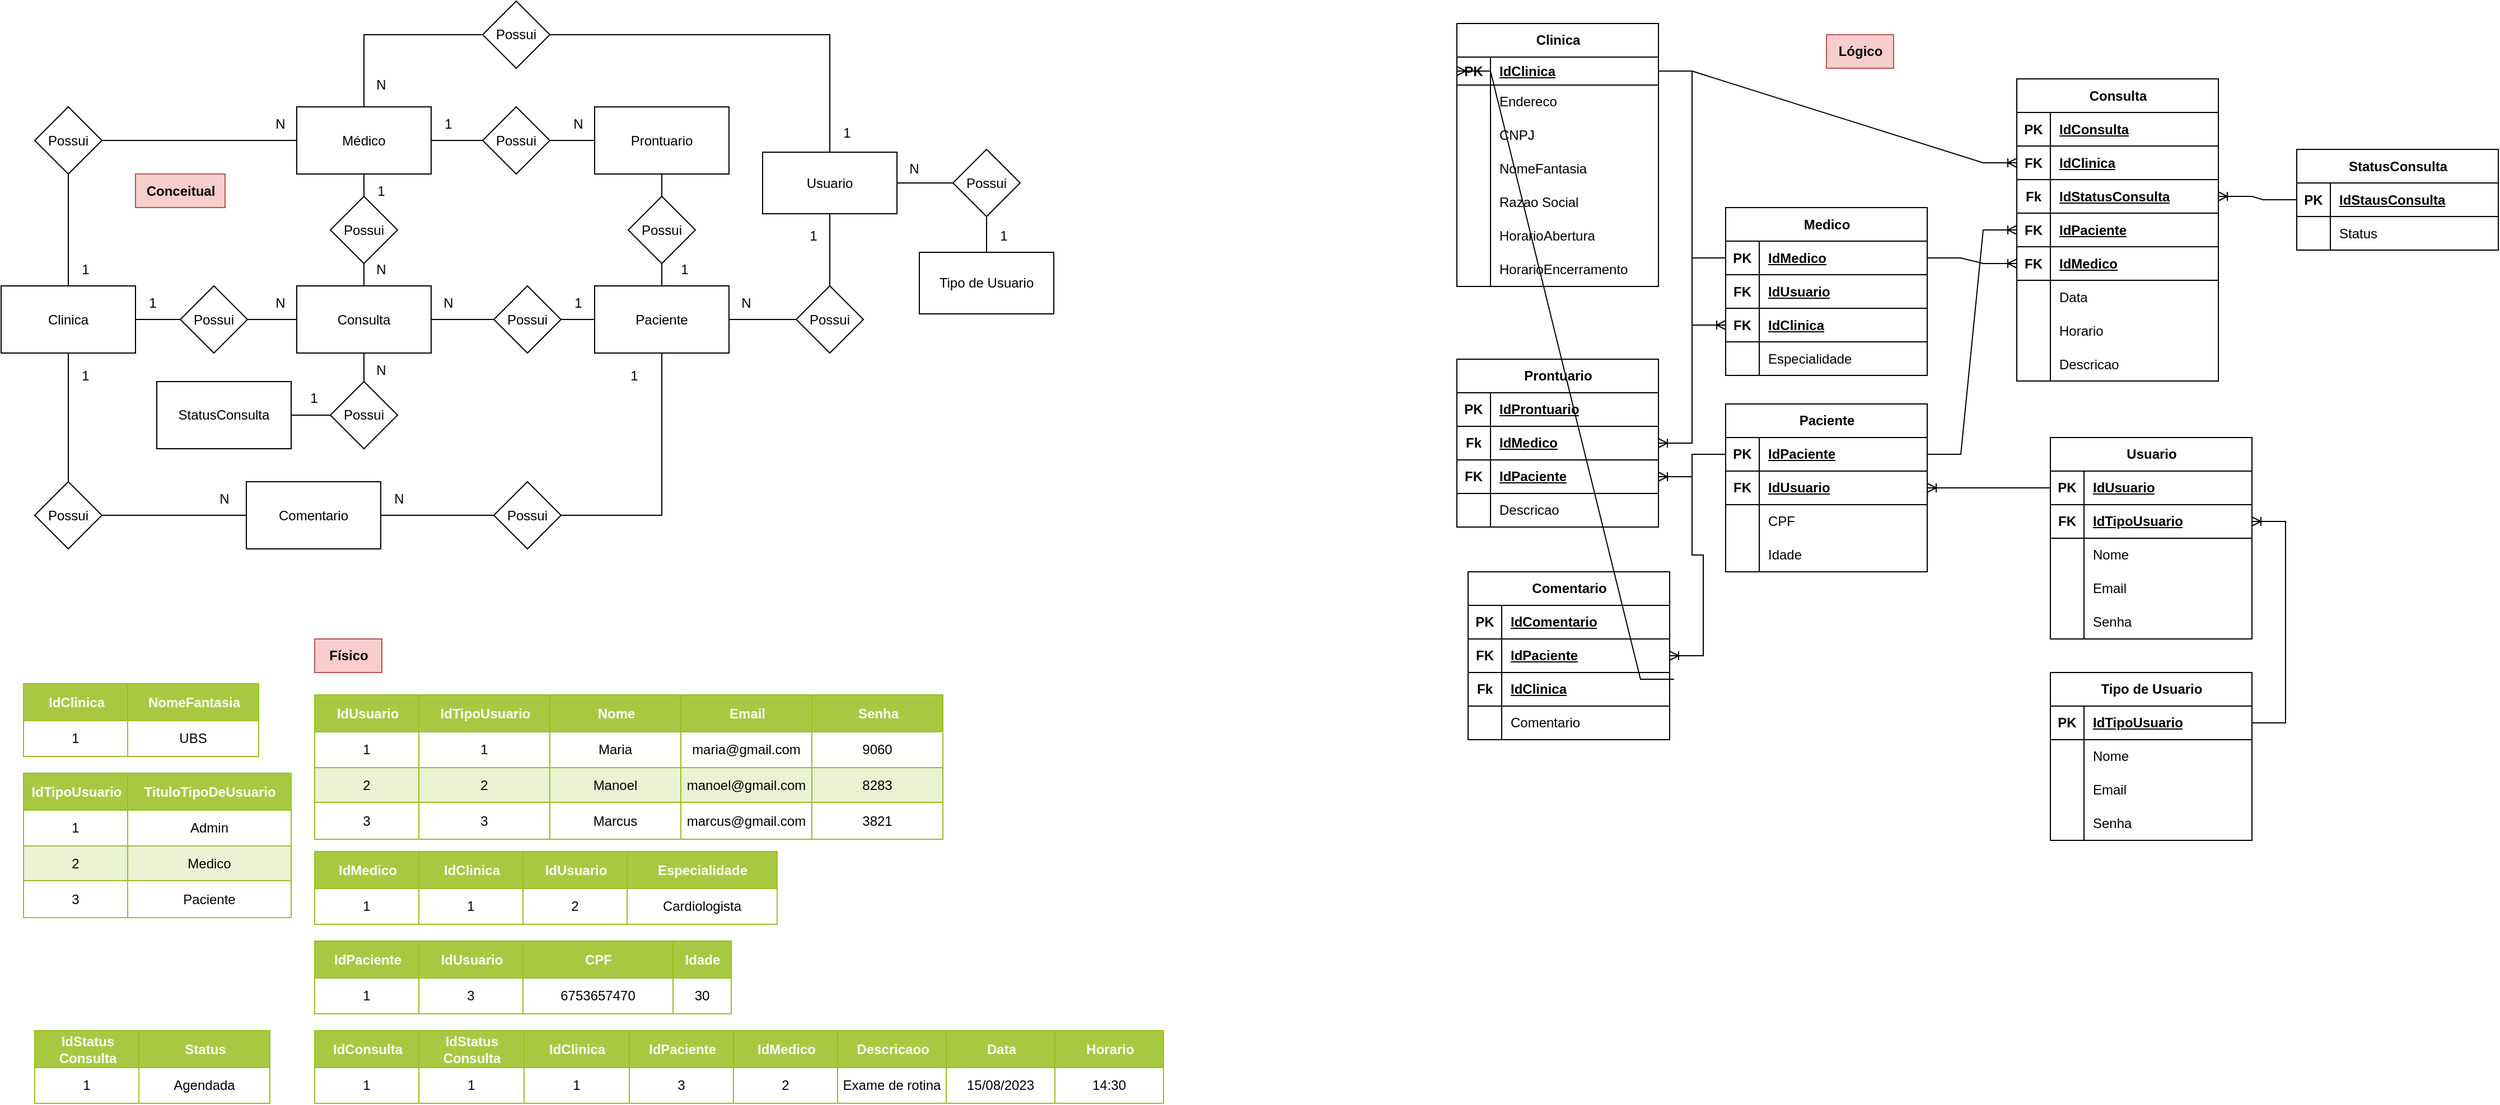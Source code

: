 <mxfile version="21.6.8" type="device">
  <diagram name="Página-1" id="uqMVTQqqdKqrkVCiUhlu">
    <mxGraphModel dx="1313" dy="718" grid="1" gridSize="10" guides="1" tooltips="1" connect="1" arrows="1" fold="1" page="1" pageScale="1" pageWidth="827" pageHeight="1169" math="0" shadow="0">
      <root>
        <mxCell id="0" />
        <mxCell id="1" parent="0" />
        <mxCell id="dEbJzOUwe6cRJmSWxG9k-176" style="edgeStyle=orthogonalEdgeStyle;rounded=0;orthogonalLoop=1;jettySize=auto;html=1;endArrow=none;endFill=0;" edge="1" parent="1" source="dEbJzOUwe6cRJmSWxG9k-141" target="dEbJzOUwe6cRJmSWxG9k-144">
          <mxGeometry relative="1" as="geometry" />
        </mxCell>
        <mxCell id="TOSoASLh-kDgEDRarQP9-18" style="edgeStyle=orthogonalEdgeStyle;rounded=0;orthogonalLoop=1;jettySize=auto;html=1;endArrow=none;endFill=0;entryX=0.083;entryY=0.5;entryDx=0;entryDy=0;entryPerimeter=0;" parent="1" source="TOSoASLh-kDgEDRarQP9-3" target="dEbJzOUwe6cRJmSWxG9k-26" edge="1">
          <mxGeometry relative="1" as="geometry">
            <mxPoint x="450" y="314.5" as="targetPoint" />
          </mxGeometry>
        </mxCell>
        <mxCell id="TOSoASLh-kDgEDRarQP9-3" value="Consulta" style="rounded=0;whiteSpace=wrap;html=1;" parent="1" vertex="1">
          <mxGeometry x="274" y="284.5" width="120" height="60" as="geometry" />
        </mxCell>
        <mxCell id="dEbJzOUwe6cRJmSWxG9k-276" style="edgeStyle=orthogonalEdgeStyle;rounded=0;orthogonalLoop=1;jettySize=auto;html=1;entryX=0.5;entryY=0;entryDx=0;entryDy=0;endArrow=none;endFill=0;" edge="1" parent="1" source="TOSoASLh-kDgEDRarQP9-4" target="dEbJzOUwe6cRJmSWxG9k-271">
          <mxGeometry relative="1" as="geometry">
            <mxPoint x="750" y="280" as="targetPoint" />
          </mxGeometry>
        </mxCell>
        <mxCell id="dEbJzOUwe6cRJmSWxG9k-278" style="edgeStyle=orthogonalEdgeStyle;rounded=0;orthogonalLoop=1;jettySize=auto;html=1;entryX=1;entryY=0.5;entryDx=0;entryDy=0;exitX=0.5;exitY=0;exitDx=0;exitDy=0;endArrow=none;endFill=0;" edge="1" parent="1" source="TOSoASLh-kDgEDRarQP9-4" target="dEbJzOUwe6cRJmSWxG9k-273">
          <mxGeometry relative="1" as="geometry" />
        </mxCell>
        <mxCell id="TOSoASLh-kDgEDRarQP9-4" value="Usuario" style="rounded=0;whiteSpace=wrap;html=1;" parent="1" vertex="1">
          <mxGeometry x="690" y="165" width="120" height="55" as="geometry" />
        </mxCell>
        <mxCell id="TOSoASLh-kDgEDRarQP9-5" value="Clinica" style="rounded=0;whiteSpace=wrap;html=1;" parent="1" vertex="1">
          <mxGeometry x="10" y="284.5" width="120" height="60" as="geometry" />
        </mxCell>
        <mxCell id="TOSoASLh-kDgEDRarQP9-6" value="Médico" style="rounded=0;whiteSpace=wrap;html=1;" parent="1" vertex="1">
          <mxGeometry x="274" y="124.5" width="120" height="60" as="geometry" />
        </mxCell>
        <mxCell id="TOSoASLh-kDgEDRarQP9-14" style="edgeStyle=orthogonalEdgeStyle;rounded=0;orthogonalLoop=1;jettySize=auto;html=1;entryX=1;entryY=0.5;entryDx=0;entryDy=0;endArrow=none;endFill=0;" parent="1" source="TOSoASLh-kDgEDRarQP9-10" target="TOSoASLh-kDgEDRarQP9-5" edge="1">
          <mxGeometry relative="1" as="geometry" />
        </mxCell>
        <mxCell id="TOSoASLh-kDgEDRarQP9-15" style="edgeStyle=orthogonalEdgeStyle;rounded=0;orthogonalLoop=1;jettySize=auto;html=1;exitX=1;exitY=0.5;exitDx=0;exitDy=0;entryX=0;entryY=0.5;entryDx=0;entryDy=0;endArrow=none;endFill=0;" parent="1" source="TOSoASLh-kDgEDRarQP9-10" target="TOSoASLh-kDgEDRarQP9-3" edge="1">
          <mxGeometry relative="1" as="geometry" />
        </mxCell>
        <mxCell id="TOSoASLh-kDgEDRarQP9-10" value="Possui" style="rhombus;whiteSpace=wrap;html=1;" parent="1" vertex="1">
          <mxGeometry x="170" y="284.5" width="60" height="60" as="geometry" />
        </mxCell>
        <mxCell id="TOSoASLh-kDgEDRarQP9-16" style="edgeStyle=orthogonalEdgeStyle;rounded=0;orthogonalLoop=1;jettySize=auto;html=1;entryX=0.5;entryY=0;entryDx=0;entryDy=0;endArrow=none;endFill=0;" parent="1" source="TOSoASLh-kDgEDRarQP9-11" target="TOSoASLh-kDgEDRarQP9-3" edge="1">
          <mxGeometry relative="1" as="geometry" />
        </mxCell>
        <mxCell id="TOSoASLh-kDgEDRarQP9-17" style="edgeStyle=orthogonalEdgeStyle;rounded=0;orthogonalLoop=1;jettySize=auto;html=1;exitX=0.5;exitY=0;exitDx=0;exitDy=0;entryX=0.5;entryY=1;entryDx=0;entryDy=0;endArrow=none;endFill=0;" parent="1" source="TOSoASLh-kDgEDRarQP9-11" target="TOSoASLh-kDgEDRarQP9-6" edge="1">
          <mxGeometry relative="1" as="geometry" />
        </mxCell>
        <mxCell id="TOSoASLh-kDgEDRarQP9-11" value="Possui" style="rhombus;whiteSpace=wrap;html=1;" parent="1" vertex="1">
          <mxGeometry x="304" y="204.5" width="60" height="60" as="geometry" />
        </mxCell>
        <mxCell id="JWj3XwgDI965mjaNtfVb-17" style="edgeStyle=orthogonalEdgeStyle;rounded=0;orthogonalLoop=1;jettySize=auto;html=1;entryX=1;entryY=0.5;entryDx=0;entryDy=0;endArrow=none;endFill=0;" parent="1" source="JWj3XwgDI965mjaNtfVb-1" target="JWj3XwgDI965mjaNtfVb-12" edge="1">
          <mxGeometry relative="1" as="geometry" />
        </mxCell>
        <mxCell id="dEbJzOUwe6cRJmSWxG9k-42" style="edgeStyle=orthogonalEdgeStyle;rounded=0;orthogonalLoop=1;jettySize=auto;html=1;entryX=0.5;entryY=0;entryDx=0;entryDy=0;endArrow=none;endFill=0;" edge="1" parent="1" source="JWj3XwgDI965mjaNtfVb-1" target="dEbJzOUwe6cRJmSWxG9k-40">
          <mxGeometry relative="1" as="geometry" />
        </mxCell>
        <mxCell id="JWj3XwgDI965mjaNtfVb-1" value="Prontuario" style="rounded=0;whiteSpace=wrap;html=1;" parent="1" vertex="1">
          <mxGeometry x="540" y="124.5" width="120" height="60" as="geometry" />
        </mxCell>
        <mxCell id="JWj3XwgDI965mjaNtfVb-18" style="edgeStyle=orthogonalEdgeStyle;rounded=0;orthogonalLoop=1;jettySize=auto;html=1;endArrow=none;endFill=0;" parent="1" source="JWj3XwgDI965mjaNtfVb-12" target="TOSoASLh-kDgEDRarQP9-6" edge="1">
          <mxGeometry relative="1" as="geometry" />
        </mxCell>
        <mxCell id="JWj3XwgDI965mjaNtfVb-12" value="Possui" style="rhombus;whiteSpace=wrap;html=1;" parent="1" vertex="1">
          <mxGeometry x="440" y="124.5" width="60" height="60" as="geometry" />
        </mxCell>
        <mxCell id="JWj3XwgDI965mjaNtfVb-19" value="1" style="text;html=1;align=center;verticalAlign=middle;resizable=0;points=[];autosize=1;strokeColor=none;fillColor=none;" parent="1" vertex="1">
          <mxGeometry x="130" y="284.5" width="30" height="30" as="geometry" />
        </mxCell>
        <mxCell id="JWj3XwgDI965mjaNtfVb-21" value="N" style="text;html=1;align=center;verticalAlign=middle;resizable=0;points=[];autosize=1;strokeColor=none;fillColor=none;" parent="1" vertex="1">
          <mxGeometry x="244" y="284.5" width="30" height="30" as="geometry" />
        </mxCell>
        <mxCell id="JWj3XwgDI965mjaNtfVb-22" value="1" style="text;html=1;align=center;verticalAlign=middle;resizable=0;points=[];autosize=1;strokeColor=none;fillColor=none;" parent="1" vertex="1">
          <mxGeometry x="334" y="184.5" width="30" height="30" as="geometry" />
        </mxCell>
        <mxCell id="JWj3XwgDI965mjaNtfVb-23" value="N" style="text;html=1;align=center;verticalAlign=middle;resizable=0;points=[];autosize=1;strokeColor=none;fillColor=none;" parent="1" vertex="1">
          <mxGeometry x="334" y="254.5" width="30" height="30" as="geometry" />
        </mxCell>
        <mxCell id="JWj3XwgDI965mjaNtfVb-24" value="1" style="text;html=1;align=center;verticalAlign=middle;resizable=0;points=[];autosize=1;strokeColor=none;fillColor=none;" parent="1" vertex="1">
          <mxGeometry x="394" y="124.5" width="30" height="30" as="geometry" />
        </mxCell>
        <mxCell id="JWj3XwgDI965mjaNtfVb-25" value="N" style="text;html=1;align=center;verticalAlign=middle;resizable=0;points=[];autosize=1;strokeColor=none;fillColor=none;" parent="1" vertex="1">
          <mxGeometry x="510" y="124.5" width="30" height="30" as="geometry" />
        </mxCell>
        <mxCell id="JWj3XwgDI965mjaNtfVb-30" value="1" style="text;html=1;align=center;verticalAlign=middle;resizable=0;points=[];autosize=1;strokeColor=none;fillColor=none;" parent="1" vertex="1">
          <mxGeometry x="510" y="284.5" width="30" height="30" as="geometry" />
        </mxCell>
        <mxCell id="JWj3XwgDI965mjaNtfVb-32" value="N" style="text;html=1;align=center;verticalAlign=middle;resizable=0;points=[];autosize=1;strokeColor=none;fillColor=none;" parent="1" vertex="1">
          <mxGeometry x="394" y="284.5" width="30" height="30" as="geometry" />
        </mxCell>
        <mxCell id="stC79L6lSQXzeBZEogQq-3" value="Conceitual" style="text;html=1;align=center;verticalAlign=middle;resizable=0;points=[];autosize=1;strokeColor=#b85450;fillColor=#f8cecc;fontStyle=1" parent="1" vertex="1">
          <mxGeometry x="130" y="184.5" width="80" height="30" as="geometry" />
        </mxCell>
        <mxCell id="stC79L6lSQXzeBZEogQq-4" value="Clinica" style="shape=table;startSize=30;container=1;collapsible=1;childLayout=tableLayout;fixedRows=1;rowLines=0;fontStyle=1;align=center;resizeLast=1;html=1;" parent="1" vertex="1">
          <mxGeometry x="1310" y="50" width="180" height="235" as="geometry" />
        </mxCell>
        <mxCell id="stC79L6lSQXzeBZEogQq-5" value="" style="shape=tableRow;horizontal=0;startSize=0;swimlaneHead=0;swimlaneBody=0;fillColor=none;collapsible=0;dropTarget=0;points=[[0,0.5],[1,0.5]];portConstraint=eastwest;top=0;left=0;right=0;bottom=1;" parent="stC79L6lSQXzeBZEogQq-4" vertex="1">
          <mxGeometry y="30" width="180" height="25" as="geometry" />
        </mxCell>
        <mxCell id="stC79L6lSQXzeBZEogQq-6" value="PK" style="shape=partialRectangle;connectable=0;fillColor=none;top=0;left=0;bottom=0;right=0;fontStyle=1;overflow=hidden;whiteSpace=wrap;html=1;" parent="stC79L6lSQXzeBZEogQq-5" vertex="1">
          <mxGeometry width="30" height="25" as="geometry">
            <mxRectangle width="30" height="25" as="alternateBounds" />
          </mxGeometry>
        </mxCell>
        <mxCell id="stC79L6lSQXzeBZEogQq-7" value="IdClinica" style="shape=partialRectangle;connectable=0;fillColor=none;top=0;left=0;bottom=0;right=0;align=left;spacingLeft=6;fontStyle=5;overflow=hidden;whiteSpace=wrap;html=1;" parent="stC79L6lSQXzeBZEogQq-5" vertex="1">
          <mxGeometry x="30" width="150" height="25" as="geometry">
            <mxRectangle width="150" height="25" as="alternateBounds" />
          </mxGeometry>
        </mxCell>
        <mxCell id="stC79L6lSQXzeBZEogQq-8" value="" style="shape=tableRow;horizontal=0;startSize=0;swimlaneHead=0;swimlaneBody=0;fillColor=none;collapsible=0;dropTarget=0;points=[[0,0.5],[1,0.5]];portConstraint=eastwest;top=0;left=0;right=0;bottom=0;" parent="stC79L6lSQXzeBZEogQq-4" vertex="1">
          <mxGeometry y="55" width="180" height="30" as="geometry" />
        </mxCell>
        <mxCell id="stC79L6lSQXzeBZEogQq-9" value="" style="shape=partialRectangle;connectable=0;fillColor=none;top=0;left=0;bottom=0;right=0;editable=1;overflow=hidden;whiteSpace=wrap;html=1;" parent="stC79L6lSQXzeBZEogQq-8" vertex="1">
          <mxGeometry width="30" height="30" as="geometry">
            <mxRectangle width="30" height="30" as="alternateBounds" />
          </mxGeometry>
        </mxCell>
        <mxCell id="stC79L6lSQXzeBZEogQq-10" value="Endereco" style="shape=partialRectangle;connectable=0;fillColor=none;top=0;left=0;bottom=0;right=0;align=left;spacingLeft=6;overflow=hidden;whiteSpace=wrap;html=1;" parent="stC79L6lSQXzeBZEogQq-8" vertex="1">
          <mxGeometry x="30" width="150" height="30" as="geometry">
            <mxRectangle width="150" height="30" as="alternateBounds" />
          </mxGeometry>
        </mxCell>
        <mxCell id="stC79L6lSQXzeBZEogQq-11" value="" style="shape=tableRow;horizontal=0;startSize=0;swimlaneHead=0;swimlaneBody=0;fillColor=none;collapsible=0;dropTarget=0;points=[[0,0.5],[1,0.5]];portConstraint=eastwest;top=0;left=0;right=0;bottom=0;" parent="stC79L6lSQXzeBZEogQq-4" vertex="1">
          <mxGeometry y="85" width="180" height="30" as="geometry" />
        </mxCell>
        <mxCell id="stC79L6lSQXzeBZEogQq-12" value="" style="shape=partialRectangle;connectable=0;fillColor=none;top=0;left=0;bottom=0;right=0;editable=1;overflow=hidden;whiteSpace=wrap;html=1;" parent="stC79L6lSQXzeBZEogQq-11" vertex="1">
          <mxGeometry width="30" height="30" as="geometry">
            <mxRectangle width="30" height="30" as="alternateBounds" />
          </mxGeometry>
        </mxCell>
        <mxCell id="stC79L6lSQXzeBZEogQq-13" value="CNPJ" style="shape=partialRectangle;connectable=0;fillColor=none;top=0;left=0;bottom=0;right=0;align=left;spacingLeft=6;overflow=hidden;whiteSpace=wrap;html=1;" parent="stC79L6lSQXzeBZEogQq-11" vertex="1">
          <mxGeometry x="30" width="150" height="30" as="geometry">
            <mxRectangle width="150" height="30" as="alternateBounds" />
          </mxGeometry>
        </mxCell>
        <mxCell id="stC79L6lSQXzeBZEogQq-14" value="" style="shape=tableRow;horizontal=0;startSize=0;swimlaneHead=0;swimlaneBody=0;fillColor=none;collapsible=0;dropTarget=0;points=[[0,0.5],[1,0.5]];portConstraint=eastwest;top=0;left=0;right=0;bottom=0;" parent="stC79L6lSQXzeBZEogQq-4" vertex="1">
          <mxGeometry y="115" width="180" height="30" as="geometry" />
        </mxCell>
        <mxCell id="stC79L6lSQXzeBZEogQq-15" value="" style="shape=partialRectangle;connectable=0;fillColor=none;top=0;left=0;bottom=0;right=0;editable=1;overflow=hidden;whiteSpace=wrap;html=1;" parent="stC79L6lSQXzeBZEogQq-14" vertex="1">
          <mxGeometry width="30" height="30" as="geometry">
            <mxRectangle width="30" height="30" as="alternateBounds" />
          </mxGeometry>
        </mxCell>
        <mxCell id="stC79L6lSQXzeBZEogQq-16" value="NomeFantasia" style="shape=partialRectangle;connectable=0;fillColor=none;top=0;left=0;bottom=0;right=0;align=left;spacingLeft=6;overflow=hidden;whiteSpace=wrap;html=1;" parent="stC79L6lSQXzeBZEogQq-14" vertex="1">
          <mxGeometry x="30" width="150" height="30" as="geometry">
            <mxRectangle width="150" height="30" as="alternateBounds" />
          </mxGeometry>
        </mxCell>
        <mxCell id="3wk1RX18N6VLmdDaT9qR-85" style="shape=tableRow;horizontal=0;startSize=0;swimlaneHead=0;swimlaneBody=0;fillColor=none;collapsible=0;dropTarget=0;points=[[0,0.5],[1,0.5]];portConstraint=eastwest;top=0;left=0;right=0;bottom=0;" parent="stC79L6lSQXzeBZEogQq-4" vertex="1">
          <mxGeometry y="145" width="180" height="30" as="geometry" />
        </mxCell>
        <mxCell id="3wk1RX18N6VLmdDaT9qR-86" style="shape=partialRectangle;connectable=0;fillColor=none;top=0;left=0;bottom=0;right=0;editable=1;overflow=hidden;whiteSpace=wrap;html=1;" parent="3wk1RX18N6VLmdDaT9qR-85" vertex="1">
          <mxGeometry width="30" height="30" as="geometry">
            <mxRectangle width="30" height="30" as="alternateBounds" />
          </mxGeometry>
        </mxCell>
        <mxCell id="3wk1RX18N6VLmdDaT9qR-87" value="Razao Social" style="shape=partialRectangle;connectable=0;fillColor=none;top=0;left=0;bottom=0;right=0;align=left;spacingLeft=6;overflow=hidden;whiteSpace=wrap;html=1;" parent="3wk1RX18N6VLmdDaT9qR-85" vertex="1">
          <mxGeometry x="30" width="150" height="30" as="geometry">
            <mxRectangle width="150" height="30" as="alternateBounds" />
          </mxGeometry>
        </mxCell>
        <mxCell id="3wk1RX18N6VLmdDaT9qR-82" style="shape=tableRow;horizontal=0;startSize=0;swimlaneHead=0;swimlaneBody=0;fillColor=none;collapsible=0;dropTarget=0;points=[[0,0.5],[1,0.5]];portConstraint=eastwest;top=0;left=0;right=0;bottom=0;" parent="stC79L6lSQXzeBZEogQq-4" vertex="1">
          <mxGeometry y="175" width="180" height="30" as="geometry" />
        </mxCell>
        <mxCell id="3wk1RX18N6VLmdDaT9qR-83" style="shape=partialRectangle;connectable=0;fillColor=none;top=0;left=0;bottom=0;right=0;editable=1;overflow=hidden;whiteSpace=wrap;html=1;" parent="3wk1RX18N6VLmdDaT9qR-82" vertex="1">
          <mxGeometry width="30" height="30" as="geometry">
            <mxRectangle width="30" height="30" as="alternateBounds" />
          </mxGeometry>
        </mxCell>
        <mxCell id="3wk1RX18N6VLmdDaT9qR-84" value="HorarioAbertura" style="shape=partialRectangle;connectable=0;fillColor=none;top=0;left=0;bottom=0;right=0;align=left;spacingLeft=6;overflow=hidden;whiteSpace=wrap;html=1;" parent="3wk1RX18N6VLmdDaT9qR-82" vertex="1">
          <mxGeometry x="30" width="150" height="30" as="geometry">
            <mxRectangle width="150" height="30" as="alternateBounds" />
          </mxGeometry>
        </mxCell>
        <mxCell id="3wk1RX18N6VLmdDaT9qR-79" style="shape=tableRow;horizontal=0;startSize=0;swimlaneHead=0;swimlaneBody=0;fillColor=none;collapsible=0;dropTarget=0;points=[[0,0.5],[1,0.5]];portConstraint=eastwest;top=0;left=0;right=0;bottom=0;" parent="stC79L6lSQXzeBZEogQq-4" vertex="1">
          <mxGeometry y="205" width="180" height="30" as="geometry" />
        </mxCell>
        <mxCell id="3wk1RX18N6VLmdDaT9qR-80" style="shape=partialRectangle;connectable=0;fillColor=none;top=0;left=0;bottom=0;right=0;editable=1;overflow=hidden;whiteSpace=wrap;html=1;" parent="3wk1RX18N6VLmdDaT9qR-79" vertex="1">
          <mxGeometry width="30" height="30" as="geometry">
            <mxRectangle width="30" height="30" as="alternateBounds" />
          </mxGeometry>
        </mxCell>
        <mxCell id="3wk1RX18N6VLmdDaT9qR-81" value="HorarioEncerramento" style="shape=partialRectangle;connectable=0;fillColor=none;top=0;left=0;bottom=0;right=0;align=left;spacingLeft=6;overflow=hidden;whiteSpace=wrap;html=1;" parent="3wk1RX18N6VLmdDaT9qR-79" vertex="1">
          <mxGeometry x="30" width="150" height="30" as="geometry">
            <mxRectangle width="150" height="30" as="alternateBounds" />
          </mxGeometry>
        </mxCell>
        <mxCell id="3wk1RX18N6VLmdDaT9qR-27" value="Consulta" style="shape=table;startSize=30;container=1;collapsible=1;childLayout=tableLayout;fixedRows=1;rowLines=0;fontStyle=1;align=center;resizeLast=1;html=1;" parent="1" vertex="1">
          <mxGeometry x="1810" y="99.5" width="180" height="270" as="geometry" />
        </mxCell>
        <mxCell id="3wk1RX18N6VLmdDaT9qR-28" value="" style="shape=tableRow;horizontal=0;startSize=0;swimlaneHead=0;swimlaneBody=0;fillColor=none;collapsible=0;dropTarget=0;points=[[0,0.5],[1,0.5]];portConstraint=eastwest;top=0;left=0;right=0;bottom=1;" parent="3wk1RX18N6VLmdDaT9qR-27" vertex="1">
          <mxGeometry y="30" width="180" height="30" as="geometry" />
        </mxCell>
        <mxCell id="3wk1RX18N6VLmdDaT9qR-29" value="PK" style="shape=partialRectangle;connectable=0;fillColor=none;top=0;left=0;bottom=0;right=0;fontStyle=1;overflow=hidden;whiteSpace=wrap;html=1;" parent="3wk1RX18N6VLmdDaT9qR-28" vertex="1">
          <mxGeometry width="30" height="30" as="geometry">
            <mxRectangle width="30" height="30" as="alternateBounds" />
          </mxGeometry>
        </mxCell>
        <mxCell id="3wk1RX18N6VLmdDaT9qR-30" value="IdConsulta" style="shape=partialRectangle;connectable=0;fillColor=none;top=0;left=0;bottom=0;right=0;align=left;spacingLeft=6;fontStyle=5;overflow=hidden;whiteSpace=wrap;html=1;" parent="3wk1RX18N6VLmdDaT9qR-28" vertex="1">
          <mxGeometry x="30" width="150" height="30" as="geometry">
            <mxRectangle width="150" height="30" as="alternateBounds" />
          </mxGeometry>
        </mxCell>
        <mxCell id="3wk1RX18N6VLmdDaT9qR-97" style="shape=tableRow;horizontal=0;startSize=0;swimlaneHead=0;swimlaneBody=0;fillColor=none;collapsible=0;dropTarget=0;points=[[0,0.5],[1,0.5]];portConstraint=eastwest;top=0;left=0;right=0;bottom=1;" parent="3wk1RX18N6VLmdDaT9qR-27" vertex="1">
          <mxGeometry y="60" width="180" height="30" as="geometry" />
        </mxCell>
        <mxCell id="3wk1RX18N6VLmdDaT9qR-98" value="FK" style="shape=partialRectangle;connectable=0;fillColor=none;top=0;left=0;bottom=0;right=0;fontStyle=1;overflow=hidden;whiteSpace=wrap;html=1;" parent="3wk1RX18N6VLmdDaT9qR-97" vertex="1">
          <mxGeometry width="30" height="30" as="geometry">
            <mxRectangle width="30" height="30" as="alternateBounds" />
          </mxGeometry>
        </mxCell>
        <mxCell id="3wk1RX18N6VLmdDaT9qR-99" value="IdClinica" style="shape=partialRectangle;connectable=0;fillColor=none;top=0;left=0;bottom=0;right=0;align=left;spacingLeft=6;fontStyle=5;overflow=hidden;whiteSpace=wrap;html=1;" parent="3wk1RX18N6VLmdDaT9qR-97" vertex="1">
          <mxGeometry x="30" width="150" height="30" as="geometry">
            <mxRectangle width="150" height="30" as="alternateBounds" />
          </mxGeometry>
        </mxCell>
        <mxCell id="dEbJzOUwe6cRJmSWxG9k-301" style="shape=tableRow;horizontal=0;startSize=0;swimlaneHead=0;swimlaneBody=0;fillColor=none;collapsible=0;dropTarget=0;points=[[0,0.5],[1,0.5]];portConstraint=eastwest;top=0;left=0;right=0;bottom=1;" vertex="1" parent="3wk1RX18N6VLmdDaT9qR-27">
          <mxGeometry y="90" width="180" height="30" as="geometry" />
        </mxCell>
        <mxCell id="dEbJzOUwe6cRJmSWxG9k-302" value="Fk" style="shape=partialRectangle;connectable=0;fillColor=none;top=0;left=0;bottom=0;right=0;fontStyle=1;overflow=hidden;whiteSpace=wrap;html=1;" vertex="1" parent="dEbJzOUwe6cRJmSWxG9k-301">
          <mxGeometry width="30" height="30" as="geometry">
            <mxRectangle width="30" height="30" as="alternateBounds" />
          </mxGeometry>
        </mxCell>
        <mxCell id="dEbJzOUwe6cRJmSWxG9k-303" value="IdStatusConsulta" style="shape=partialRectangle;connectable=0;fillColor=none;top=0;left=0;bottom=0;right=0;align=left;spacingLeft=6;fontStyle=5;overflow=hidden;whiteSpace=wrap;html=1;" vertex="1" parent="dEbJzOUwe6cRJmSWxG9k-301">
          <mxGeometry x="30" width="150" height="30" as="geometry">
            <mxRectangle width="150" height="30" as="alternateBounds" />
          </mxGeometry>
        </mxCell>
        <mxCell id="3wk1RX18N6VLmdDaT9qR-88" style="shape=tableRow;horizontal=0;startSize=0;swimlaneHead=0;swimlaneBody=0;fillColor=none;collapsible=0;dropTarget=0;points=[[0,0.5],[1,0.5]];portConstraint=eastwest;top=0;left=0;right=0;bottom=1;" parent="3wk1RX18N6VLmdDaT9qR-27" vertex="1">
          <mxGeometry y="120" width="180" height="30" as="geometry" />
        </mxCell>
        <mxCell id="3wk1RX18N6VLmdDaT9qR-89" value="FK" style="shape=partialRectangle;connectable=0;fillColor=none;top=0;left=0;bottom=0;right=0;fontStyle=1;overflow=hidden;whiteSpace=wrap;html=1;" parent="3wk1RX18N6VLmdDaT9qR-88" vertex="1">
          <mxGeometry width="30" height="30" as="geometry">
            <mxRectangle width="30" height="30" as="alternateBounds" />
          </mxGeometry>
        </mxCell>
        <mxCell id="3wk1RX18N6VLmdDaT9qR-90" value="IdPaciente" style="shape=partialRectangle;connectable=0;fillColor=none;top=0;left=0;bottom=0;right=0;align=left;spacingLeft=6;fontStyle=5;overflow=hidden;whiteSpace=wrap;html=1;" parent="3wk1RX18N6VLmdDaT9qR-88" vertex="1">
          <mxGeometry x="30" width="150" height="30" as="geometry">
            <mxRectangle width="150" height="30" as="alternateBounds" />
          </mxGeometry>
        </mxCell>
        <mxCell id="3wk1RX18N6VLmdDaT9qR-91" style="shape=tableRow;horizontal=0;startSize=0;swimlaneHead=0;swimlaneBody=0;fillColor=none;collapsible=0;dropTarget=0;points=[[0,0.5],[1,0.5]];portConstraint=eastwest;top=0;left=0;right=0;bottom=1;" parent="3wk1RX18N6VLmdDaT9qR-27" vertex="1">
          <mxGeometry y="150" width="180" height="30" as="geometry" />
        </mxCell>
        <mxCell id="3wk1RX18N6VLmdDaT9qR-92" value="FK" style="shape=partialRectangle;connectable=0;fillColor=none;top=0;left=0;bottom=0;right=0;fontStyle=1;overflow=hidden;whiteSpace=wrap;html=1;" parent="3wk1RX18N6VLmdDaT9qR-91" vertex="1">
          <mxGeometry width="30" height="30" as="geometry">
            <mxRectangle width="30" height="30" as="alternateBounds" />
          </mxGeometry>
        </mxCell>
        <mxCell id="3wk1RX18N6VLmdDaT9qR-93" value="IdMedico" style="shape=partialRectangle;connectable=0;fillColor=none;top=0;left=0;bottom=0;right=0;align=left;spacingLeft=6;fontStyle=5;overflow=hidden;whiteSpace=wrap;html=1;" parent="3wk1RX18N6VLmdDaT9qR-91" vertex="1">
          <mxGeometry x="30" width="150" height="30" as="geometry">
            <mxRectangle width="150" height="30" as="alternateBounds" />
          </mxGeometry>
        </mxCell>
        <mxCell id="dEbJzOUwe6cRJmSWxG9k-304" style="shape=tableRow;horizontal=0;startSize=0;swimlaneHead=0;swimlaneBody=0;fillColor=none;collapsible=0;dropTarget=0;points=[[0,0.5],[1,0.5]];portConstraint=eastwest;top=0;left=0;right=0;bottom=0;" vertex="1" parent="3wk1RX18N6VLmdDaT9qR-27">
          <mxGeometry y="180" width="180" height="30" as="geometry" />
        </mxCell>
        <mxCell id="dEbJzOUwe6cRJmSWxG9k-305" style="shape=partialRectangle;connectable=0;fillColor=none;top=0;left=0;bottom=0;right=0;editable=1;overflow=hidden;whiteSpace=wrap;html=1;" vertex="1" parent="dEbJzOUwe6cRJmSWxG9k-304">
          <mxGeometry width="30" height="30" as="geometry">
            <mxRectangle width="30" height="30" as="alternateBounds" />
          </mxGeometry>
        </mxCell>
        <mxCell id="dEbJzOUwe6cRJmSWxG9k-306" value="Data" style="shape=partialRectangle;connectable=0;fillColor=none;top=0;left=0;bottom=0;right=0;align=left;spacingLeft=6;overflow=hidden;whiteSpace=wrap;html=1;" vertex="1" parent="dEbJzOUwe6cRJmSWxG9k-304">
          <mxGeometry x="30" width="150" height="30" as="geometry">
            <mxRectangle width="150" height="30" as="alternateBounds" />
          </mxGeometry>
        </mxCell>
        <mxCell id="3wk1RX18N6VLmdDaT9qR-31" value="" style="shape=tableRow;horizontal=0;startSize=0;swimlaneHead=0;swimlaneBody=0;fillColor=none;collapsible=0;dropTarget=0;points=[[0,0.5],[1,0.5]];portConstraint=eastwest;top=0;left=0;right=0;bottom=0;" parent="3wk1RX18N6VLmdDaT9qR-27" vertex="1">
          <mxGeometry y="210" width="180" height="30" as="geometry" />
        </mxCell>
        <mxCell id="3wk1RX18N6VLmdDaT9qR-32" value="" style="shape=partialRectangle;connectable=0;fillColor=none;top=0;left=0;bottom=0;right=0;editable=1;overflow=hidden;whiteSpace=wrap;html=1;" parent="3wk1RX18N6VLmdDaT9qR-31" vertex="1">
          <mxGeometry width="30" height="30" as="geometry">
            <mxRectangle width="30" height="30" as="alternateBounds" />
          </mxGeometry>
        </mxCell>
        <mxCell id="3wk1RX18N6VLmdDaT9qR-33" value="Horario" style="shape=partialRectangle;connectable=0;fillColor=none;top=0;left=0;bottom=0;right=0;align=left;spacingLeft=6;overflow=hidden;whiteSpace=wrap;html=1;" parent="3wk1RX18N6VLmdDaT9qR-31" vertex="1">
          <mxGeometry x="30" width="150" height="30" as="geometry">
            <mxRectangle width="150" height="30" as="alternateBounds" />
          </mxGeometry>
        </mxCell>
        <mxCell id="dEbJzOUwe6cRJmSWxG9k-17" style="shape=tableRow;horizontal=0;startSize=0;swimlaneHead=0;swimlaneBody=0;fillColor=none;collapsible=0;dropTarget=0;points=[[0,0.5],[1,0.5]];portConstraint=eastwest;top=0;left=0;right=0;bottom=0;" vertex="1" parent="3wk1RX18N6VLmdDaT9qR-27">
          <mxGeometry y="240" width="180" height="30" as="geometry" />
        </mxCell>
        <mxCell id="dEbJzOUwe6cRJmSWxG9k-18" style="shape=partialRectangle;connectable=0;fillColor=none;top=0;left=0;bottom=0;right=0;editable=1;overflow=hidden;whiteSpace=wrap;html=1;" vertex="1" parent="dEbJzOUwe6cRJmSWxG9k-17">
          <mxGeometry width="30" height="30" as="geometry">
            <mxRectangle width="30" height="30" as="alternateBounds" />
          </mxGeometry>
        </mxCell>
        <mxCell id="dEbJzOUwe6cRJmSWxG9k-19" value="Descricao" style="shape=partialRectangle;connectable=0;fillColor=none;top=0;left=0;bottom=0;right=0;align=left;spacingLeft=6;overflow=hidden;whiteSpace=wrap;html=1;" vertex="1" parent="dEbJzOUwe6cRJmSWxG9k-17">
          <mxGeometry x="30" width="150" height="30" as="geometry">
            <mxRectangle width="150" height="30" as="alternateBounds" />
          </mxGeometry>
        </mxCell>
        <mxCell id="3wk1RX18N6VLmdDaT9qR-40" value="Prontuario" style="shape=table;startSize=30;container=1;collapsible=1;childLayout=tableLayout;fixedRows=1;rowLines=0;fontStyle=1;align=center;resizeLast=1;html=1;" parent="1" vertex="1">
          <mxGeometry x="1310" y="350" width="180" height="150" as="geometry" />
        </mxCell>
        <mxCell id="3wk1RX18N6VLmdDaT9qR-41" value="" style="shape=tableRow;horizontal=0;startSize=0;swimlaneHead=0;swimlaneBody=0;fillColor=none;collapsible=0;dropTarget=0;points=[[0,0.5],[1,0.5]];portConstraint=eastwest;top=0;left=0;right=0;bottom=1;" parent="3wk1RX18N6VLmdDaT9qR-40" vertex="1">
          <mxGeometry y="30" width="180" height="30" as="geometry" />
        </mxCell>
        <mxCell id="3wk1RX18N6VLmdDaT9qR-42" value="PK" style="shape=partialRectangle;connectable=0;fillColor=none;top=0;left=0;bottom=0;right=0;fontStyle=1;overflow=hidden;whiteSpace=wrap;html=1;" parent="3wk1RX18N6VLmdDaT9qR-41" vertex="1">
          <mxGeometry width="30" height="30" as="geometry">
            <mxRectangle width="30" height="30" as="alternateBounds" />
          </mxGeometry>
        </mxCell>
        <mxCell id="3wk1RX18N6VLmdDaT9qR-43" value="IdProntuario" style="shape=partialRectangle;connectable=0;fillColor=none;top=0;left=0;bottom=0;right=0;align=left;spacingLeft=6;fontStyle=5;overflow=hidden;whiteSpace=wrap;html=1;" parent="3wk1RX18N6VLmdDaT9qR-41" vertex="1">
          <mxGeometry x="30" width="150" height="30" as="geometry">
            <mxRectangle width="150" height="30" as="alternateBounds" />
          </mxGeometry>
        </mxCell>
        <mxCell id="3wk1RX18N6VLmdDaT9qR-122" style="shape=tableRow;horizontal=0;startSize=0;swimlaneHead=0;swimlaneBody=0;fillColor=none;collapsible=0;dropTarget=0;points=[[0,0.5],[1,0.5]];portConstraint=eastwest;top=0;left=0;right=0;bottom=1;" parent="3wk1RX18N6VLmdDaT9qR-40" vertex="1">
          <mxGeometry y="60" width="180" height="30" as="geometry" />
        </mxCell>
        <mxCell id="3wk1RX18N6VLmdDaT9qR-123" value="Fk" style="shape=partialRectangle;connectable=0;fillColor=none;top=0;left=0;bottom=0;right=0;fontStyle=1;overflow=hidden;whiteSpace=wrap;html=1;" parent="3wk1RX18N6VLmdDaT9qR-122" vertex="1">
          <mxGeometry width="30" height="30" as="geometry">
            <mxRectangle width="30" height="30" as="alternateBounds" />
          </mxGeometry>
        </mxCell>
        <mxCell id="3wk1RX18N6VLmdDaT9qR-124" value="IdMedico" style="shape=partialRectangle;connectable=0;fillColor=none;top=0;left=0;bottom=0;right=0;align=left;spacingLeft=6;fontStyle=5;overflow=hidden;whiteSpace=wrap;html=1;" parent="3wk1RX18N6VLmdDaT9qR-122" vertex="1">
          <mxGeometry x="30" width="150" height="30" as="geometry">
            <mxRectangle width="150" height="30" as="alternateBounds" />
          </mxGeometry>
        </mxCell>
        <mxCell id="3wk1RX18N6VLmdDaT9qR-125" style="shape=tableRow;horizontal=0;startSize=0;swimlaneHead=0;swimlaneBody=0;fillColor=none;collapsible=0;dropTarget=0;points=[[0,0.5],[1,0.5]];portConstraint=eastwest;top=0;left=0;right=0;bottom=1;" parent="3wk1RX18N6VLmdDaT9qR-40" vertex="1">
          <mxGeometry y="90" width="180" height="30" as="geometry" />
        </mxCell>
        <mxCell id="3wk1RX18N6VLmdDaT9qR-126" value="FK" style="shape=partialRectangle;connectable=0;fillColor=none;top=0;left=0;bottom=0;right=0;fontStyle=1;overflow=hidden;whiteSpace=wrap;html=1;" parent="3wk1RX18N6VLmdDaT9qR-125" vertex="1">
          <mxGeometry width="30" height="30" as="geometry">
            <mxRectangle width="30" height="30" as="alternateBounds" />
          </mxGeometry>
        </mxCell>
        <mxCell id="3wk1RX18N6VLmdDaT9qR-127" value="IdPaciente" style="shape=partialRectangle;connectable=0;fillColor=none;top=0;left=0;bottom=0;right=0;align=left;spacingLeft=6;fontStyle=5;overflow=hidden;whiteSpace=wrap;html=1;" parent="3wk1RX18N6VLmdDaT9qR-125" vertex="1">
          <mxGeometry x="30" width="150" height="30" as="geometry">
            <mxRectangle width="150" height="30" as="alternateBounds" />
          </mxGeometry>
        </mxCell>
        <mxCell id="3wk1RX18N6VLmdDaT9qR-44" value="" style="shape=tableRow;horizontal=0;startSize=0;swimlaneHead=0;swimlaneBody=0;fillColor=none;collapsible=0;dropTarget=0;points=[[0,0.5],[1,0.5]];portConstraint=eastwest;top=0;left=0;right=0;bottom=0;" parent="3wk1RX18N6VLmdDaT9qR-40" vertex="1">
          <mxGeometry y="120" width="180" height="30" as="geometry" />
        </mxCell>
        <mxCell id="3wk1RX18N6VLmdDaT9qR-45" value="" style="shape=partialRectangle;connectable=0;fillColor=none;top=0;left=0;bottom=0;right=0;editable=1;overflow=hidden;whiteSpace=wrap;html=1;" parent="3wk1RX18N6VLmdDaT9qR-44" vertex="1">
          <mxGeometry width="30" height="30" as="geometry">
            <mxRectangle width="30" height="30" as="alternateBounds" />
          </mxGeometry>
        </mxCell>
        <mxCell id="3wk1RX18N6VLmdDaT9qR-46" value="Descricao" style="shape=partialRectangle;connectable=0;fillColor=none;top=0;left=0;bottom=0;right=0;align=left;spacingLeft=6;overflow=hidden;whiteSpace=wrap;html=1;" parent="3wk1RX18N6VLmdDaT9qR-44" vertex="1">
          <mxGeometry x="30" width="150" height="30" as="geometry">
            <mxRectangle width="150" height="30" as="alternateBounds" />
          </mxGeometry>
        </mxCell>
        <mxCell id="3wk1RX18N6VLmdDaT9qR-66" value="Medico" style="shape=table;startSize=30;container=1;collapsible=1;childLayout=tableLayout;fixedRows=1;rowLines=0;fontStyle=1;align=center;resizeLast=1;html=1;" parent="1" vertex="1">
          <mxGeometry x="1550" y="214.5" width="180" height="150" as="geometry" />
        </mxCell>
        <mxCell id="3wk1RX18N6VLmdDaT9qR-67" value="" style="shape=tableRow;horizontal=0;startSize=0;swimlaneHead=0;swimlaneBody=0;fillColor=none;collapsible=0;dropTarget=0;points=[[0,0.5],[1,0.5]];portConstraint=eastwest;top=0;left=0;right=0;bottom=1;" parent="3wk1RX18N6VLmdDaT9qR-66" vertex="1">
          <mxGeometry y="30" width="180" height="30" as="geometry" />
        </mxCell>
        <mxCell id="3wk1RX18N6VLmdDaT9qR-68" value="PK" style="shape=partialRectangle;connectable=0;fillColor=none;top=0;left=0;bottom=0;right=0;fontStyle=1;overflow=hidden;whiteSpace=wrap;html=1;" parent="3wk1RX18N6VLmdDaT9qR-67" vertex="1">
          <mxGeometry width="30" height="30" as="geometry">
            <mxRectangle width="30" height="30" as="alternateBounds" />
          </mxGeometry>
        </mxCell>
        <mxCell id="3wk1RX18N6VLmdDaT9qR-69" value="IdMedico" style="shape=partialRectangle;connectable=0;fillColor=none;top=0;left=0;bottom=0;right=0;align=left;spacingLeft=6;fontStyle=5;overflow=hidden;whiteSpace=wrap;html=1;" parent="3wk1RX18N6VLmdDaT9qR-67" vertex="1">
          <mxGeometry x="30" width="150" height="30" as="geometry">
            <mxRectangle width="150" height="30" as="alternateBounds" />
          </mxGeometry>
        </mxCell>
        <mxCell id="dEbJzOUwe6cRJmSWxG9k-252" style="shape=tableRow;horizontal=0;startSize=0;swimlaneHead=0;swimlaneBody=0;fillColor=none;collapsible=0;dropTarget=0;points=[[0,0.5],[1,0.5]];portConstraint=eastwest;top=0;left=0;right=0;bottom=1;" vertex="1" parent="3wk1RX18N6VLmdDaT9qR-66">
          <mxGeometry y="60" width="180" height="30" as="geometry" />
        </mxCell>
        <mxCell id="dEbJzOUwe6cRJmSWxG9k-253" value="FK" style="shape=partialRectangle;connectable=0;fillColor=none;top=0;left=0;bottom=0;right=0;fontStyle=1;overflow=hidden;whiteSpace=wrap;html=1;" vertex="1" parent="dEbJzOUwe6cRJmSWxG9k-252">
          <mxGeometry width="30" height="30" as="geometry">
            <mxRectangle width="30" height="30" as="alternateBounds" />
          </mxGeometry>
        </mxCell>
        <mxCell id="dEbJzOUwe6cRJmSWxG9k-254" value="IdUsuario" style="shape=partialRectangle;connectable=0;fillColor=none;top=0;left=0;bottom=0;right=0;align=left;spacingLeft=6;fontStyle=5;overflow=hidden;whiteSpace=wrap;html=1;" vertex="1" parent="dEbJzOUwe6cRJmSWxG9k-252">
          <mxGeometry x="30" width="150" height="30" as="geometry">
            <mxRectangle width="150" height="30" as="alternateBounds" />
          </mxGeometry>
        </mxCell>
        <mxCell id="dEbJzOUwe6cRJmSWxG9k-20" style="shape=tableRow;horizontal=0;startSize=0;swimlaneHead=0;swimlaneBody=0;fillColor=none;collapsible=0;dropTarget=0;points=[[0,0.5],[1,0.5]];portConstraint=eastwest;top=0;left=0;right=0;bottom=1;" vertex="1" parent="3wk1RX18N6VLmdDaT9qR-66">
          <mxGeometry y="90" width="180" height="30" as="geometry" />
        </mxCell>
        <mxCell id="dEbJzOUwe6cRJmSWxG9k-21" value="FK" style="shape=partialRectangle;connectable=0;fillColor=none;top=0;left=0;bottom=0;right=0;fontStyle=1;overflow=hidden;whiteSpace=wrap;html=1;" vertex="1" parent="dEbJzOUwe6cRJmSWxG9k-20">
          <mxGeometry width="30" height="30" as="geometry">
            <mxRectangle width="30" height="30" as="alternateBounds" />
          </mxGeometry>
        </mxCell>
        <mxCell id="dEbJzOUwe6cRJmSWxG9k-22" value="IdClinica" style="shape=partialRectangle;connectable=0;fillColor=none;top=0;left=0;bottom=0;right=0;align=left;spacingLeft=6;fontStyle=5;overflow=hidden;whiteSpace=wrap;html=1;" vertex="1" parent="dEbJzOUwe6cRJmSWxG9k-20">
          <mxGeometry x="30" width="150" height="30" as="geometry">
            <mxRectangle width="150" height="30" as="alternateBounds" />
          </mxGeometry>
        </mxCell>
        <mxCell id="3wk1RX18N6VLmdDaT9qR-119" style="shape=tableRow;horizontal=0;startSize=0;swimlaneHead=0;swimlaneBody=0;fillColor=none;collapsible=0;dropTarget=0;points=[[0,0.5],[1,0.5]];portConstraint=eastwest;top=0;left=0;right=0;bottom=0;" parent="3wk1RX18N6VLmdDaT9qR-66" vertex="1">
          <mxGeometry y="120" width="180" height="30" as="geometry" />
        </mxCell>
        <mxCell id="3wk1RX18N6VLmdDaT9qR-120" style="shape=partialRectangle;connectable=0;fillColor=none;top=0;left=0;bottom=0;right=0;editable=1;overflow=hidden;whiteSpace=wrap;html=1;" parent="3wk1RX18N6VLmdDaT9qR-119" vertex="1">
          <mxGeometry width="30" height="30" as="geometry">
            <mxRectangle width="30" height="30" as="alternateBounds" />
          </mxGeometry>
        </mxCell>
        <mxCell id="3wk1RX18N6VLmdDaT9qR-121" value="Especialidade" style="shape=partialRectangle;connectable=0;fillColor=none;top=0;left=0;bottom=0;right=0;align=left;spacingLeft=6;overflow=hidden;whiteSpace=wrap;html=1;" parent="3wk1RX18N6VLmdDaT9qR-119" vertex="1">
          <mxGeometry x="30" width="150" height="30" as="geometry">
            <mxRectangle width="150" height="30" as="alternateBounds" />
          </mxGeometry>
        </mxCell>
        <mxCell id="3wk1RX18N6VLmdDaT9qR-109" value="Paciente" style="shape=table;startSize=30;container=1;collapsible=1;childLayout=tableLayout;fixedRows=1;rowLines=0;fontStyle=1;align=center;resizeLast=1;html=1;" parent="1" vertex="1">
          <mxGeometry x="1550" y="390" width="180" height="150" as="geometry" />
        </mxCell>
        <mxCell id="3wk1RX18N6VLmdDaT9qR-15" value="" style="shape=tableRow;horizontal=0;startSize=0;swimlaneHead=0;swimlaneBody=0;fillColor=none;collapsible=0;dropTarget=0;points=[[0,0.5],[1,0.5]];portConstraint=eastwest;top=0;left=0;right=0;bottom=1;" parent="3wk1RX18N6VLmdDaT9qR-109" vertex="1">
          <mxGeometry y="30" width="180" height="30" as="geometry" />
        </mxCell>
        <mxCell id="3wk1RX18N6VLmdDaT9qR-16" value="PK" style="shape=partialRectangle;connectable=0;fillColor=none;top=0;left=0;bottom=0;right=0;fontStyle=1;overflow=hidden;whiteSpace=wrap;html=1;" parent="3wk1RX18N6VLmdDaT9qR-15" vertex="1">
          <mxGeometry width="30" height="30" as="geometry">
            <mxRectangle width="30" height="30" as="alternateBounds" />
          </mxGeometry>
        </mxCell>
        <mxCell id="3wk1RX18N6VLmdDaT9qR-17" value="IdPaciente" style="shape=partialRectangle;connectable=0;fillColor=none;top=0;left=0;bottom=0;right=0;align=left;spacingLeft=6;fontStyle=5;overflow=hidden;whiteSpace=wrap;html=1;" parent="3wk1RX18N6VLmdDaT9qR-15" vertex="1">
          <mxGeometry x="30" width="150" height="30" as="geometry">
            <mxRectangle width="150" height="30" as="alternateBounds" />
          </mxGeometry>
        </mxCell>
        <mxCell id="3wk1RX18N6VLmdDaT9qR-100" style="shape=tableRow;horizontal=0;startSize=0;swimlaneHead=0;swimlaneBody=0;fillColor=none;collapsible=0;dropTarget=0;points=[[0,0.5],[1,0.5]];portConstraint=eastwest;top=0;left=0;right=0;bottom=1;" parent="3wk1RX18N6VLmdDaT9qR-109" vertex="1">
          <mxGeometry y="60" width="180" height="30" as="geometry" />
        </mxCell>
        <mxCell id="3wk1RX18N6VLmdDaT9qR-101" value="FK" style="shape=partialRectangle;connectable=0;fillColor=none;top=0;left=0;bottom=0;right=0;fontStyle=1;overflow=hidden;whiteSpace=wrap;html=1;" parent="3wk1RX18N6VLmdDaT9qR-100" vertex="1">
          <mxGeometry width="30" height="30" as="geometry">
            <mxRectangle width="30" height="30" as="alternateBounds" />
          </mxGeometry>
        </mxCell>
        <mxCell id="3wk1RX18N6VLmdDaT9qR-102" value="IdUsuario" style="shape=partialRectangle;connectable=0;fillColor=none;top=0;left=0;bottom=0;right=0;align=left;spacingLeft=6;fontStyle=5;overflow=hidden;whiteSpace=wrap;html=1;" parent="3wk1RX18N6VLmdDaT9qR-100" vertex="1">
          <mxGeometry x="30" width="150" height="30" as="geometry">
            <mxRectangle width="150" height="30" as="alternateBounds" />
          </mxGeometry>
        </mxCell>
        <mxCell id="dEbJzOUwe6cRJmSWxG9k-61" style="shape=tableRow;horizontal=0;startSize=0;swimlaneHead=0;swimlaneBody=0;fillColor=none;collapsible=0;dropTarget=0;points=[[0,0.5],[1,0.5]];portConstraint=eastwest;top=0;left=0;right=0;bottom=0;" vertex="1" parent="3wk1RX18N6VLmdDaT9qR-109">
          <mxGeometry y="90" width="180" height="30" as="geometry" />
        </mxCell>
        <mxCell id="dEbJzOUwe6cRJmSWxG9k-62" style="shape=partialRectangle;connectable=0;fillColor=none;top=0;left=0;bottom=0;right=0;editable=1;overflow=hidden;whiteSpace=wrap;html=1;" vertex="1" parent="dEbJzOUwe6cRJmSWxG9k-61">
          <mxGeometry width="30" height="30" as="geometry">
            <mxRectangle width="30" height="30" as="alternateBounds" />
          </mxGeometry>
        </mxCell>
        <mxCell id="dEbJzOUwe6cRJmSWxG9k-63" value="CPF" style="shape=partialRectangle;connectable=0;fillColor=none;top=0;left=0;bottom=0;right=0;align=left;spacingLeft=6;overflow=hidden;whiteSpace=wrap;html=1;" vertex="1" parent="dEbJzOUwe6cRJmSWxG9k-61">
          <mxGeometry x="30" width="150" height="30" as="geometry">
            <mxRectangle width="150" height="30" as="alternateBounds" />
          </mxGeometry>
        </mxCell>
        <mxCell id="dEbJzOUwe6cRJmSWxG9k-64" style="shape=tableRow;horizontal=0;startSize=0;swimlaneHead=0;swimlaneBody=0;fillColor=none;collapsible=0;dropTarget=0;points=[[0,0.5],[1,0.5]];portConstraint=eastwest;top=0;left=0;right=0;bottom=0;" vertex="1" parent="3wk1RX18N6VLmdDaT9qR-109">
          <mxGeometry y="120" width="180" height="30" as="geometry" />
        </mxCell>
        <mxCell id="dEbJzOUwe6cRJmSWxG9k-65" style="shape=partialRectangle;connectable=0;fillColor=none;top=0;left=0;bottom=0;right=0;editable=1;overflow=hidden;whiteSpace=wrap;html=1;" vertex="1" parent="dEbJzOUwe6cRJmSWxG9k-64">
          <mxGeometry width="30" height="30" as="geometry">
            <mxRectangle width="30" height="30" as="alternateBounds" />
          </mxGeometry>
        </mxCell>
        <mxCell id="dEbJzOUwe6cRJmSWxG9k-66" value="Idade" style="shape=partialRectangle;connectable=0;fillColor=none;top=0;left=0;bottom=0;right=0;align=left;spacingLeft=6;overflow=hidden;whiteSpace=wrap;html=1;" vertex="1" parent="dEbJzOUwe6cRJmSWxG9k-64">
          <mxGeometry x="30" width="150" height="30" as="geometry">
            <mxRectangle width="150" height="30" as="alternateBounds" />
          </mxGeometry>
        </mxCell>
        <mxCell id="dEbJzOUwe6cRJmSWxG9k-1" value="Lógico" style="text;html=1;align=center;verticalAlign=middle;resizable=0;points=[];autosize=1;strokeColor=#b85450;fillColor=#f8cecc;fontStyle=1" vertex="1" parent="1">
          <mxGeometry x="1640" y="60" width="60" height="30" as="geometry" />
        </mxCell>
        <mxCell id="dEbJzOUwe6cRJmSWxG9k-5" style="edgeStyle=orthogonalEdgeStyle;rounded=0;orthogonalLoop=1;jettySize=auto;html=1;entryX=0;entryY=0.5;entryDx=0;entryDy=0;endArrow=none;endFill=0;" edge="1" parent="1" source="dEbJzOUwe6cRJmSWxG9k-4" target="TOSoASLh-kDgEDRarQP9-6">
          <mxGeometry relative="1" as="geometry" />
        </mxCell>
        <mxCell id="dEbJzOUwe6cRJmSWxG9k-6" style="edgeStyle=orthogonalEdgeStyle;rounded=0;orthogonalLoop=1;jettySize=auto;html=1;entryX=0.5;entryY=0;entryDx=0;entryDy=0;endArrow=none;endFill=0;" edge="1" parent="1" source="dEbJzOUwe6cRJmSWxG9k-4" target="TOSoASLh-kDgEDRarQP9-5">
          <mxGeometry relative="1" as="geometry" />
        </mxCell>
        <mxCell id="dEbJzOUwe6cRJmSWxG9k-4" value="Possui" style="rhombus;whiteSpace=wrap;html=1;" vertex="1" parent="1">
          <mxGeometry x="40" y="124.5" width="60" height="60" as="geometry" />
        </mxCell>
        <mxCell id="dEbJzOUwe6cRJmSWxG9k-7" value="N" style="text;html=1;align=center;verticalAlign=middle;resizable=0;points=[];autosize=1;strokeColor=none;fillColor=none;" vertex="1" parent="1">
          <mxGeometry x="244" y="124.5" width="30" height="30" as="geometry" />
        </mxCell>
        <mxCell id="dEbJzOUwe6cRJmSWxG9k-8" value="1" style="text;html=1;align=center;verticalAlign=middle;resizable=0;points=[];autosize=1;strokeColor=none;fillColor=none;" vertex="1" parent="1">
          <mxGeometry x="70" y="254.5" width="30" height="30" as="geometry" />
        </mxCell>
        <mxCell id="dEbJzOUwe6cRJmSWxG9k-24" value="Paciente" style="rounded=0;whiteSpace=wrap;html=1;" vertex="1" parent="1">
          <mxGeometry x="540" y="284.5" width="120" height="60" as="geometry" />
        </mxCell>
        <mxCell id="dEbJzOUwe6cRJmSWxG9k-34" style="edgeStyle=orthogonalEdgeStyle;rounded=0;orthogonalLoop=1;jettySize=auto;html=1;entryX=0;entryY=0.5;entryDx=0;entryDy=0;endArrow=none;endFill=0;" edge="1" parent="1" source="dEbJzOUwe6cRJmSWxG9k-26" target="dEbJzOUwe6cRJmSWxG9k-24">
          <mxGeometry relative="1" as="geometry" />
        </mxCell>
        <mxCell id="dEbJzOUwe6cRJmSWxG9k-26" value="Possui" style="rhombus;whiteSpace=wrap;html=1;" vertex="1" parent="1">
          <mxGeometry x="450" y="284.5" width="60" height="60" as="geometry" />
        </mxCell>
        <mxCell id="dEbJzOUwe6cRJmSWxG9k-41" style="edgeStyle=orthogonalEdgeStyle;rounded=0;orthogonalLoop=1;jettySize=auto;html=1;entryX=0.5;entryY=0;entryDx=0;entryDy=0;endArrow=none;endFill=0;" edge="1" parent="1" source="dEbJzOUwe6cRJmSWxG9k-40" target="dEbJzOUwe6cRJmSWxG9k-24">
          <mxGeometry relative="1" as="geometry" />
        </mxCell>
        <mxCell id="dEbJzOUwe6cRJmSWxG9k-40" value="Possui" style="rhombus;whiteSpace=wrap;html=1;" vertex="1" parent="1">
          <mxGeometry x="570" y="204.5" width="60" height="60" as="geometry" />
        </mxCell>
        <mxCell id="dEbJzOUwe6cRJmSWxG9k-43" value="1" style="text;html=1;align=center;verticalAlign=middle;resizable=0;points=[];autosize=1;strokeColor=none;fillColor=none;" vertex="1" parent="1">
          <mxGeometry x="605" y="254.5" width="30" height="30" as="geometry" />
        </mxCell>
        <mxCell id="dEbJzOUwe6cRJmSWxG9k-44" value="N" style="text;html=1;align=center;verticalAlign=middle;resizable=0;points=[];autosize=1;strokeColor=none;fillColor=none;" vertex="1" parent="1">
          <mxGeometry x="810" y="165" width="30" height="30" as="geometry" />
        </mxCell>
        <mxCell id="dEbJzOUwe6cRJmSWxG9k-45" value="Usuario" style="shape=table;startSize=30;container=1;collapsible=1;childLayout=tableLayout;fixedRows=1;rowLines=0;fontStyle=1;align=center;resizeLast=1;html=1;" vertex="1" parent="1">
          <mxGeometry x="1840" y="420" width="180" height="180" as="geometry" />
        </mxCell>
        <mxCell id="dEbJzOUwe6cRJmSWxG9k-46" value="" style="shape=tableRow;horizontal=0;startSize=0;swimlaneHead=0;swimlaneBody=0;fillColor=none;collapsible=0;dropTarget=0;points=[[0,0.5],[1,0.5]];portConstraint=eastwest;top=0;left=0;right=0;bottom=1;" vertex="1" parent="dEbJzOUwe6cRJmSWxG9k-45">
          <mxGeometry y="30" width="180" height="30" as="geometry" />
        </mxCell>
        <mxCell id="dEbJzOUwe6cRJmSWxG9k-47" value="PK" style="shape=partialRectangle;connectable=0;fillColor=none;top=0;left=0;bottom=0;right=0;fontStyle=1;overflow=hidden;whiteSpace=wrap;html=1;" vertex="1" parent="dEbJzOUwe6cRJmSWxG9k-46">
          <mxGeometry width="30" height="30" as="geometry">
            <mxRectangle width="30" height="30" as="alternateBounds" />
          </mxGeometry>
        </mxCell>
        <mxCell id="dEbJzOUwe6cRJmSWxG9k-48" value="IdUsuario" style="shape=partialRectangle;connectable=0;fillColor=none;top=0;left=0;bottom=0;right=0;align=left;spacingLeft=6;fontStyle=5;overflow=hidden;whiteSpace=wrap;html=1;" vertex="1" parent="dEbJzOUwe6cRJmSWxG9k-46">
          <mxGeometry x="30" width="150" height="30" as="geometry">
            <mxRectangle width="150" height="30" as="alternateBounds" />
          </mxGeometry>
        </mxCell>
        <mxCell id="dEbJzOUwe6cRJmSWxG9k-49" style="shape=tableRow;horizontal=0;startSize=0;swimlaneHead=0;swimlaneBody=0;fillColor=none;collapsible=0;dropTarget=0;points=[[0,0.5],[1,0.5]];portConstraint=eastwest;top=0;left=0;right=0;bottom=1;" vertex="1" parent="dEbJzOUwe6cRJmSWxG9k-45">
          <mxGeometry y="60" width="180" height="30" as="geometry" />
        </mxCell>
        <mxCell id="dEbJzOUwe6cRJmSWxG9k-50" value="FK" style="shape=partialRectangle;connectable=0;fillColor=none;top=0;left=0;bottom=0;right=0;fontStyle=1;overflow=hidden;whiteSpace=wrap;html=1;" vertex="1" parent="dEbJzOUwe6cRJmSWxG9k-49">
          <mxGeometry width="30" height="30" as="geometry">
            <mxRectangle width="30" height="30" as="alternateBounds" />
          </mxGeometry>
        </mxCell>
        <mxCell id="dEbJzOUwe6cRJmSWxG9k-51" value="IdTipoUsuario" style="shape=partialRectangle;connectable=0;fillColor=none;top=0;left=0;bottom=0;right=0;align=left;spacingLeft=6;fontStyle=5;overflow=hidden;whiteSpace=wrap;html=1;" vertex="1" parent="dEbJzOUwe6cRJmSWxG9k-49">
          <mxGeometry x="30" width="150" height="30" as="geometry">
            <mxRectangle width="150" height="30" as="alternateBounds" />
          </mxGeometry>
        </mxCell>
        <mxCell id="dEbJzOUwe6cRJmSWxG9k-52" value="" style="shape=tableRow;horizontal=0;startSize=0;swimlaneHead=0;swimlaneBody=0;fillColor=none;collapsible=0;dropTarget=0;points=[[0,0.5],[1,0.5]];portConstraint=eastwest;top=0;left=0;right=0;bottom=0;" vertex="1" parent="dEbJzOUwe6cRJmSWxG9k-45">
          <mxGeometry y="90" width="180" height="30" as="geometry" />
        </mxCell>
        <mxCell id="dEbJzOUwe6cRJmSWxG9k-53" value="" style="shape=partialRectangle;connectable=0;fillColor=none;top=0;left=0;bottom=0;right=0;editable=1;overflow=hidden;whiteSpace=wrap;html=1;" vertex="1" parent="dEbJzOUwe6cRJmSWxG9k-52">
          <mxGeometry width="30" height="30" as="geometry">
            <mxRectangle width="30" height="30" as="alternateBounds" />
          </mxGeometry>
        </mxCell>
        <mxCell id="dEbJzOUwe6cRJmSWxG9k-54" value="Nome" style="shape=partialRectangle;connectable=0;fillColor=none;top=0;left=0;bottom=0;right=0;align=left;spacingLeft=6;overflow=hidden;whiteSpace=wrap;html=1;" vertex="1" parent="dEbJzOUwe6cRJmSWxG9k-52">
          <mxGeometry x="30" width="150" height="30" as="geometry">
            <mxRectangle width="150" height="30" as="alternateBounds" />
          </mxGeometry>
        </mxCell>
        <mxCell id="dEbJzOUwe6cRJmSWxG9k-55" value="" style="shape=tableRow;horizontal=0;startSize=0;swimlaneHead=0;swimlaneBody=0;fillColor=none;collapsible=0;dropTarget=0;points=[[0,0.5],[1,0.5]];portConstraint=eastwest;top=0;left=0;right=0;bottom=0;" vertex="1" parent="dEbJzOUwe6cRJmSWxG9k-45">
          <mxGeometry y="120" width="180" height="30" as="geometry" />
        </mxCell>
        <mxCell id="dEbJzOUwe6cRJmSWxG9k-56" value="" style="shape=partialRectangle;connectable=0;fillColor=none;top=0;left=0;bottom=0;right=0;editable=1;overflow=hidden;whiteSpace=wrap;html=1;" vertex="1" parent="dEbJzOUwe6cRJmSWxG9k-55">
          <mxGeometry width="30" height="30" as="geometry">
            <mxRectangle width="30" height="30" as="alternateBounds" />
          </mxGeometry>
        </mxCell>
        <mxCell id="dEbJzOUwe6cRJmSWxG9k-57" value="Email" style="shape=partialRectangle;connectable=0;fillColor=none;top=0;left=0;bottom=0;right=0;align=left;spacingLeft=6;overflow=hidden;whiteSpace=wrap;html=1;" vertex="1" parent="dEbJzOUwe6cRJmSWxG9k-55">
          <mxGeometry x="30" width="150" height="30" as="geometry">
            <mxRectangle width="150" height="30" as="alternateBounds" />
          </mxGeometry>
        </mxCell>
        <mxCell id="dEbJzOUwe6cRJmSWxG9k-58" value="" style="shape=tableRow;horizontal=0;startSize=0;swimlaneHead=0;swimlaneBody=0;fillColor=none;collapsible=0;dropTarget=0;points=[[0,0.5],[1,0.5]];portConstraint=eastwest;top=0;left=0;right=0;bottom=0;" vertex="1" parent="dEbJzOUwe6cRJmSWxG9k-45">
          <mxGeometry y="150" width="180" height="30" as="geometry" />
        </mxCell>
        <mxCell id="dEbJzOUwe6cRJmSWxG9k-59" value="" style="shape=partialRectangle;connectable=0;fillColor=none;top=0;left=0;bottom=0;right=0;editable=1;overflow=hidden;whiteSpace=wrap;html=1;" vertex="1" parent="dEbJzOUwe6cRJmSWxG9k-58">
          <mxGeometry width="30" height="30" as="geometry">
            <mxRectangle width="30" height="30" as="alternateBounds" />
          </mxGeometry>
        </mxCell>
        <mxCell id="dEbJzOUwe6cRJmSWxG9k-60" value="Senha" style="shape=partialRectangle;connectable=0;fillColor=none;top=0;left=0;bottom=0;right=0;align=left;spacingLeft=6;overflow=hidden;whiteSpace=wrap;html=1;" vertex="1" parent="dEbJzOUwe6cRJmSWxG9k-58">
          <mxGeometry x="30" width="150" height="30" as="geometry">
            <mxRectangle width="150" height="30" as="alternateBounds" />
          </mxGeometry>
        </mxCell>
        <mxCell id="dEbJzOUwe6cRJmSWxG9k-90" value="Físico" style="text;html=1;align=center;verticalAlign=middle;resizable=0;points=[];autosize=1;strokeColor=#b85450;fillColor=#f8cecc;fontStyle=1" vertex="1" parent="1">
          <mxGeometry x="290" y="600" width="60" height="30" as="geometry" />
        </mxCell>
        <mxCell id="dEbJzOUwe6cRJmSWxG9k-91" value="Assets" style="childLayout=tableLayout;recursiveResize=0;strokeColor=#98bf21;fillColor=#A7C942;shadow=0;" vertex="1" parent="1">
          <mxGeometry x="30" y="640" width="210" height="65" as="geometry" />
        </mxCell>
        <mxCell id="dEbJzOUwe6cRJmSWxG9k-92" style="shape=tableRow;horizontal=0;startSize=0;swimlaneHead=0;swimlaneBody=0;top=0;left=0;bottom=0;right=0;dropTarget=0;collapsible=0;recursiveResize=0;expand=0;fontStyle=0;strokeColor=inherit;fillColor=#ffffff;" vertex="1" parent="dEbJzOUwe6cRJmSWxG9k-91">
          <mxGeometry width="210" height="33" as="geometry" />
        </mxCell>
        <mxCell id="dEbJzOUwe6cRJmSWxG9k-93" value="IdClinica" style="connectable=0;recursiveResize=0;strokeColor=inherit;fillColor=#A7C942;align=center;fontStyle=1;fontColor=#FFFFFF;html=1;" vertex="1" parent="dEbJzOUwe6cRJmSWxG9k-92">
          <mxGeometry width="93" height="33" as="geometry">
            <mxRectangle width="93" height="33" as="alternateBounds" />
          </mxGeometry>
        </mxCell>
        <mxCell id="dEbJzOUwe6cRJmSWxG9k-94" value="NomeFantasia" style="connectable=0;recursiveResize=0;strokeColor=inherit;fillColor=#A7C942;align=center;fontStyle=1;fontColor=#FFFFFF;html=1;" vertex="1" parent="dEbJzOUwe6cRJmSWxG9k-92">
          <mxGeometry x="93" width="117" height="33" as="geometry">
            <mxRectangle width="117" height="33" as="alternateBounds" />
          </mxGeometry>
        </mxCell>
        <mxCell id="dEbJzOUwe6cRJmSWxG9k-96" value="" style="shape=tableRow;horizontal=0;startSize=0;swimlaneHead=0;swimlaneBody=0;top=0;left=0;bottom=0;right=0;dropTarget=0;collapsible=0;recursiveResize=0;expand=0;fontStyle=0;strokeColor=inherit;fillColor=#ffffff;" vertex="1" parent="dEbJzOUwe6cRJmSWxG9k-91">
          <mxGeometry y="33" width="210" height="32" as="geometry" />
        </mxCell>
        <mxCell id="dEbJzOUwe6cRJmSWxG9k-97" value="1" style="connectable=0;recursiveResize=0;strokeColor=inherit;fillColor=inherit;align=center;whiteSpace=wrap;html=1;" vertex="1" parent="dEbJzOUwe6cRJmSWxG9k-96">
          <mxGeometry width="93" height="32" as="geometry">
            <mxRectangle width="93" height="32" as="alternateBounds" />
          </mxGeometry>
        </mxCell>
        <mxCell id="dEbJzOUwe6cRJmSWxG9k-98" value="UBS" style="connectable=0;recursiveResize=0;strokeColor=inherit;fillColor=inherit;align=center;whiteSpace=wrap;html=1;" vertex="1" parent="dEbJzOUwe6cRJmSWxG9k-96">
          <mxGeometry x="93" width="117" height="32" as="geometry">
            <mxRectangle width="117" height="32" as="alternateBounds" />
          </mxGeometry>
        </mxCell>
        <mxCell id="dEbJzOUwe6cRJmSWxG9k-112" value="Assets" style="childLayout=tableLayout;recursiveResize=0;strokeColor=#98bf21;fillColor=#A7C942;shadow=0;" vertex="1" parent="1">
          <mxGeometry x="30" y="720" width="239" height="129" as="geometry" />
        </mxCell>
        <mxCell id="dEbJzOUwe6cRJmSWxG9k-113" style="shape=tableRow;horizontal=0;startSize=0;swimlaneHead=0;swimlaneBody=0;top=0;left=0;bottom=0;right=0;dropTarget=0;collapsible=0;recursiveResize=0;expand=0;fontStyle=0;strokeColor=inherit;fillColor=#ffffff;" vertex="1" parent="dEbJzOUwe6cRJmSWxG9k-112">
          <mxGeometry width="239" height="33" as="geometry" />
        </mxCell>
        <mxCell id="dEbJzOUwe6cRJmSWxG9k-114" value="IdTipoUsuario" style="connectable=0;recursiveResize=0;strokeColor=inherit;fillColor=#A7C942;align=center;fontStyle=1;fontColor=#FFFFFF;html=1;" vertex="1" parent="dEbJzOUwe6cRJmSWxG9k-113">
          <mxGeometry width="93" height="33" as="geometry">
            <mxRectangle width="93" height="33" as="alternateBounds" />
          </mxGeometry>
        </mxCell>
        <mxCell id="dEbJzOUwe6cRJmSWxG9k-115" value="TituloTipoDeUsuario" style="connectable=0;recursiveResize=0;strokeColor=inherit;fillColor=#A7C942;align=center;fontStyle=1;fontColor=#FFFFFF;html=1;" vertex="1" parent="dEbJzOUwe6cRJmSWxG9k-113">
          <mxGeometry x="93" width="146" height="33" as="geometry">
            <mxRectangle width="146" height="33" as="alternateBounds" />
          </mxGeometry>
        </mxCell>
        <mxCell id="dEbJzOUwe6cRJmSWxG9k-117" value="" style="shape=tableRow;horizontal=0;startSize=0;swimlaneHead=0;swimlaneBody=0;top=0;left=0;bottom=0;right=0;dropTarget=0;collapsible=0;recursiveResize=0;expand=0;fontStyle=0;strokeColor=inherit;fillColor=#ffffff;" vertex="1" parent="dEbJzOUwe6cRJmSWxG9k-112">
          <mxGeometry y="33" width="239" height="32" as="geometry" />
        </mxCell>
        <mxCell id="dEbJzOUwe6cRJmSWxG9k-118" value="1" style="connectable=0;recursiveResize=0;strokeColor=inherit;fillColor=inherit;align=center;whiteSpace=wrap;html=1;" vertex="1" parent="dEbJzOUwe6cRJmSWxG9k-117">
          <mxGeometry width="93" height="32" as="geometry">
            <mxRectangle width="93" height="32" as="alternateBounds" />
          </mxGeometry>
        </mxCell>
        <mxCell id="dEbJzOUwe6cRJmSWxG9k-119" value="Admin" style="connectable=0;recursiveResize=0;strokeColor=inherit;fillColor=inherit;align=center;whiteSpace=wrap;html=1;" vertex="1" parent="dEbJzOUwe6cRJmSWxG9k-117">
          <mxGeometry x="93" width="146" height="32" as="geometry">
            <mxRectangle width="146" height="32" as="alternateBounds" />
          </mxGeometry>
        </mxCell>
        <mxCell id="dEbJzOUwe6cRJmSWxG9k-121" value="" style="shape=tableRow;horizontal=0;startSize=0;swimlaneHead=0;swimlaneBody=0;top=0;left=0;bottom=0;right=0;dropTarget=0;collapsible=0;recursiveResize=0;expand=0;fontStyle=1;strokeColor=inherit;fillColor=#EAF2D3;" vertex="1" parent="dEbJzOUwe6cRJmSWxG9k-112">
          <mxGeometry y="65" width="239" height="31" as="geometry" />
        </mxCell>
        <mxCell id="dEbJzOUwe6cRJmSWxG9k-122" value="2" style="connectable=0;recursiveResize=0;strokeColor=inherit;fillColor=inherit;whiteSpace=wrap;html=1;" vertex="1" parent="dEbJzOUwe6cRJmSWxG9k-121">
          <mxGeometry width="93" height="31" as="geometry">
            <mxRectangle width="93" height="31" as="alternateBounds" />
          </mxGeometry>
        </mxCell>
        <mxCell id="dEbJzOUwe6cRJmSWxG9k-123" value="Medico" style="connectable=0;recursiveResize=0;strokeColor=inherit;fillColor=inherit;whiteSpace=wrap;html=1;" vertex="1" parent="dEbJzOUwe6cRJmSWxG9k-121">
          <mxGeometry x="93" width="146" height="31" as="geometry">
            <mxRectangle width="146" height="31" as="alternateBounds" />
          </mxGeometry>
        </mxCell>
        <mxCell id="dEbJzOUwe6cRJmSWxG9k-125" value="" style="shape=tableRow;horizontal=0;startSize=0;swimlaneHead=0;swimlaneBody=0;top=0;left=0;bottom=0;right=0;dropTarget=0;collapsible=0;recursiveResize=0;expand=0;fontStyle=0;strokeColor=inherit;fillColor=#ffffff;" vertex="1" parent="dEbJzOUwe6cRJmSWxG9k-112">
          <mxGeometry y="96" width="239" height="33" as="geometry" />
        </mxCell>
        <mxCell id="dEbJzOUwe6cRJmSWxG9k-126" value="3" style="connectable=0;recursiveResize=0;strokeColor=inherit;fillColor=inherit;fontStyle=0;align=center;whiteSpace=wrap;html=1;" vertex="1" parent="dEbJzOUwe6cRJmSWxG9k-125">
          <mxGeometry width="93" height="33" as="geometry">
            <mxRectangle width="93" height="33" as="alternateBounds" />
          </mxGeometry>
        </mxCell>
        <mxCell id="dEbJzOUwe6cRJmSWxG9k-127" value="Paciente" style="connectable=0;recursiveResize=0;strokeColor=inherit;fillColor=inherit;fontStyle=0;align=center;whiteSpace=wrap;html=1;" vertex="1" parent="dEbJzOUwe6cRJmSWxG9k-125">
          <mxGeometry x="93" width="146" height="33" as="geometry">
            <mxRectangle width="146" height="33" as="alternateBounds" />
          </mxGeometry>
        </mxCell>
        <mxCell id="dEbJzOUwe6cRJmSWxG9k-134" value="Assets" style="childLayout=tableLayout;recursiveResize=0;strokeColor=#98bf21;fillColor=#A7C942;shadow=0;" vertex="1" parent="1">
          <mxGeometry x="290" y="650" width="561" height="129" as="geometry" />
        </mxCell>
        <mxCell id="dEbJzOUwe6cRJmSWxG9k-135" style="shape=tableRow;horizontal=0;startSize=0;swimlaneHead=0;swimlaneBody=0;top=0;left=0;bottom=0;right=0;dropTarget=0;collapsible=0;recursiveResize=0;expand=0;fontStyle=0;strokeColor=inherit;fillColor=#ffffff;" vertex="1" parent="dEbJzOUwe6cRJmSWxG9k-134">
          <mxGeometry width="561" height="33" as="geometry" />
        </mxCell>
        <mxCell id="dEbJzOUwe6cRJmSWxG9k-136" value="IdUsuario" style="connectable=0;recursiveResize=0;strokeColor=inherit;fillColor=#A7C942;align=center;fontStyle=1;fontColor=#FFFFFF;html=1;" vertex="1" parent="dEbJzOUwe6cRJmSWxG9k-135">
          <mxGeometry width="93" height="33" as="geometry">
            <mxRectangle width="93" height="33" as="alternateBounds" />
          </mxGeometry>
        </mxCell>
        <mxCell id="dEbJzOUwe6cRJmSWxG9k-137" value="IdTipoUsuario" style="connectable=0;recursiveResize=0;strokeColor=inherit;fillColor=#A7C942;align=center;fontStyle=1;fontColor=#FFFFFF;html=1;" vertex="1" parent="dEbJzOUwe6cRJmSWxG9k-135">
          <mxGeometry x="93" width="117" height="33" as="geometry">
            <mxRectangle width="117" height="33" as="alternateBounds" />
          </mxGeometry>
        </mxCell>
        <mxCell id="dEbJzOUwe6cRJmSWxG9k-164" value="Nome" style="connectable=0;recursiveResize=0;strokeColor=inherit;fillColor=#A7C942;align=center;fontStyle=1;fontColor=#FFFFFF;html=1;" vertex="1" parent="dEbJzOUwe6cRJmSWxG9k-135">
          <mxGeometry x="210" width="117" height="33" as="geometry">
            <mxRectangle width="117" height="33" as="alternateBounds" />
          </mxGeometry>
        </mxCell>
        <mxCell id="dEbJzOUwe6cRJmSWxG9k-168" value="Email" style="connectable=0;recursiveResize=0;strokeColor=inherit;fillColor=#A7C942;align=center;fontStyle=1;fontColor=#FFFFFF;html=1;" vertex="1" parent="dEbJzOUwe6cRJmSWxG9k-135">
          <mxGeometry x="327" width="117" height="33" as="geometry">
            <mxRectangle width="117" height="33" as="alternateBounds" />
          </mxGeometry>
        </mxCell>
        <mxCell id="dEbJzOUwe6cRJmSWxG9k-172" value="Senha" style="connectable=0;recursiveResize=0;strokeColor=inherit;fillColor=#A7C942;align=center;fontStyle=1;fontColor=#FFFFFF;html=1;" vertex="1" parent="dEbJzOUwe6cRJmSWxG9k-135">
          <mxGeometry x="444" width="117" height="33" as="geometry">
            <mxRectangle width="117" height="33" as="alternateBounds" />
          </mxGeometry>
        </mxCell>
        <mxCell id="dEbJzOUwe6cRJmSWxG9k-138" value="" style="shape=tableRow;horizontal=0;startSize=0;swimlaneHead=0;swimlaneBody=0;top=0;left=0;bottom=0;right=0;dropTarget=0;collapsible=0;recursiveResize=0;expand=0;fontStyle=0;strokeColor=inherit;fillColor=#ffffff;" vertex="1" parent="dEbJzOUwe6cRJmSWxG9k-134">
          <mxGeometry y="33" width="561" height="32" as="geometry" />
        </mxCell>
        <mxCell id="dEbJzOUwe6cRJmSWxG9k-139" value="1" style="connectable=0;recursiveResize=0;strokeColor=inherit;fillColor=inherit;align=center;whiteSpace=wrap;html=1;" vertex="1" parent="dEbJzOUwe6cRJmSWxG9k-138">
          <mxGeometry width="93" height="32" as="geometry">
            <mxRectangle width="93" height="32" as="alternateBounds" />
          </mxGeometry>
        </mxCell>
        <mxCell id="dEbJzOUwe6cRJmSWxG9k-140" value="1" style="connectable=0;recursiveResize=0;strokeColor=inherit;fillColor=inherit;align=center;whiteSpace=wrap;html=1;" vertex="1" parent="dEbJzOUwe6cRJmSWxG9k-138">
          <mxGeometry x="93" width="117" height="32" as="geometry">
            <mxRectangle width="117" height="32" as="alternateBounds" />
          </mxGeometry>
        </mxCell>
        <mxCell id="dEbJzOUwe6cRJmSWxG9k-165" value="Maria" style="connectable=0;recursiveResize=0;strokeColor=inherit;fillColor=inherit;align=center;whiteSpace=wrap;html=1;" vertex="1" parent="dEbJzOUwe6cRJmSWxG9k-138">
          <mxGeometry x="210" width="117" height="32" as="geometry">
            <mxRectangle width="117" height="32" as="alternateBounds" />
          </mxGeometry>
        </mxCell>
        <mxCell id="dEbJzOUwe6cRJmSWxG9k-169" value="maria@gmail.com" style="connectable=0;recursiveResize=0;strokeColor=inherit;fillColor=inherit;align=center;whiteSpace=wrap;html=1;" vertex="1" parent="dEbJzOUwe6cRJmSWxG9k-138">
          <mxGeometry x="327" width="117" height="32" as="geometry">
            <mxRectangle width="117" height="32" as="alternateBounds" />
          </mxGeometry>
        </mxCell>
        <mxCell id="dEbJzOUwe6cRJmSWxG9k-173" value="9060" style="connectable=0;recursiveResize=0;strokeColor=inherit;fillColor=inherit;align=center;whiteSpace=wrap;html=1;" vertex="1" parent="dEbJzOUwe6cRJmSWxG9k-138">
          <mxGeometry x="444" width="117" height="32" as="geometry">
            <mxRectangle width="117" height="32" as="alternateBounds" />
          </mxGeometry>
        </mxCell>
        <mxCell id="dEbJzOUwe6cRJmSWxG9k-141" value="" style="shape=tableRow;horizontal=0;startSize=0;swimlaneHead=0;swimlaneBody=0;top=0;left=0;bottom=0;right=0;dropTarget=0;collapsible=0;recursiveResize=0;expand=0;fontStyle=1;strokeColor=inherit;fillColor=#EAF2D3;" vertex="1" parent="dEbJzOUwe6cRJmSWxG9k-134">
          <mxGeometry y="65" width="561" height="31" as="geometry" />
        </mxCell>
        <mxCell id="dEbJzOUwe6cRJmSWxG9k-142" value="2" style="connectable=0;recursiveResize=0;strokeColor=inherit;fillColor=inherit;whiteSpace=wrap;html=1;" vertex="1" parent="dEbJzOUwe6cRJmSWxG9k-141">
          <mxGeometry width="93" height="31" as="geometry">
            <mxRectangle width="93" height="31" as="alternateBounds" />
          </mxGeometry>
        </mxCell>
        <mxCell id="dEbJzOUwe6cRJmSWxG9k-143" value="2" style="connectable=0;recursiveResize=0;strokeColor=inherit;fillColor=inherit;whiteSpace=wrap;html=1;" vertex="1" parent="dEbJzOUwe6cRJmSWxG9k-141">
          <mxGeometry x="93" width="117" height="31" as="geometry">
            <mxRectangle width="117" height="31" as="alternateBounds" />
          </mxGeometry>
        </mxCell>
        <mxCell id="dEbJzOUwe6cRJmSWxG9k-166" value="Manoel" style="connectable=0;recursiveResize=0;strokeColor=inherit;fillColor=inherit;whiteSpace=wrap;html=1;" vertex="1" parent="dEbJzOUwe6cRJmSWxG9k-141">
          <mxGeometry x="210" width="117" height="31" as="geometry">
            <mxRectangle width="117" height="31" as="alternateBounds" />
          </mxGeometry>
        </mxCell>
        <mxCell id="dEbJzOUwe6cRJmSWxG9k-170" value="manoel@gmail.com" style="connectable=0;recursiveResize=0;strokeColor=inherit;fillColor=inherit;whiteSpace=wrap;html=1;" vertex="1" parent="dEbJzOUwe6cRJmSWxG9k-141">
          <mxGeometry x="327" width="117" height="31" as="geometry">
            <mxRectangle width="117" height="31" as="alternateBounds" />
          </mxGeometry>
        </mxCell>
        <mxCell id="dEbJzOUwe6cRJmSWxG9k-174" value="8283" style="connectable=0;recursiveResize=0;strokeColor=inherit;fillColor=inherit;whiteSpace=wrap;html=1;" vertex="1" parent="dEbJzOUwe6cRJmSWxG9k-141">
          <mxGeometry x="444" width="117" height="31" as="geometry">
            <mxRectangle width="117" height="31" as="alternateBounds" />
          </mxGeometry>
        </mxCell>
        <mxCell id="dEbJzOUwe6cRJmSWxG9k-144" value="" style="shape=tableRow;horizontal=0;startSize=0;swimlaneHead=0;swimlaneBody=0;top=0;left=0;bottom=0;right=0;dropTarget=0;collapsible=0;recursiveResize=0;expand=0;fontStyle=0;strokeColor=inherit;fillColor=#ffffff;" vertex="1" parent="dEbJzOUwe6cRJmSWxG9k-134">
          <mxGeometry y="96" width="561" height="33" as="geometry" />
        </mxCell>
        <mxCell id="dEbJzOUwe6cRJmSWxG9k-145" value="3" style="connectable=0;recursiveResize=0;strokeColor=inherit;fillColor=inherit;fontStyle=0;align=center;whiteSpace=wrap;html=1;" vertex="1" parent="dEbJzOUwe6cRJmSWxG9k-144">
          <mxGeometry width="93" height="33" as="geometry">
            <mxRectangle width="93" height="33" as="alternateBounds" />
          </mxGeometry>
        </mxCell>
        <mxCell id="dEbJzOUwe6cRJmSWxG9k-146" value="3" style="connectable=0;recursiveResize=0;strokeColor=inherit;fillColor=inherit;fontStyle=0;align=center;whiteSpace=wrap;html=1;" vertex="1" parent="dEbJzOUwe6cRJmSWxG9k-144">
          <mxGeometry x="93" width="117" height="33" as="geometry">
            <mxRectangle width="117" height="33" as="alternateBounds" />
          </mxGeometry>
        </mxCell>
        <mxCell id="dEbJzOUwe6cRJmSWxG9k-167" value="Marcus" style="connectable=0;recursiveResize=0;strokeColor=inherit;fillColor=inherit;fontStyle=0;align=center;whiteSpace=wrap;html=1;" vertex="1" parent="dEbJzOUwe6cRJmSWxG9k-144">
          <mxGeometry x="210" width="117" height="33" as="geometry">
            <mxRectangle width="117" height="33" as="alternateBounds" />
          </mxGeometry>
        </mxCell>
        <mxCell id="dEbJzOUwe6cRJmSWxG9k-171" value="marcus@gmail.com" style="connectable=0;recursiveResize=0;strokeColor=inherit;fillColor=inherit;fontStyle=0;align=center;whiteSpace=wrap;html=1;" vertex="1" parent="dEbJzOUwe6cRJmSWxG9k-144">
          <mxGeometry x="327" width="117" height="33" as="geometry">
            <mxRectangle width="117" height="33" as="alternateBounds" />
          </mxGeometry>
        </mxCell>
        <mxCell id="dEbJzOUwe6cRJmSWxG9k-175" value="3821" style="connectable=0;recursiveResize=0;strokeColor=inherit;fillColor=inherit;fontStyle=0;align=center;whiteSpace=wrap;html=1;" vertex="1" parent="dEbJzOUwe6cRJmSWxG9k-144">
          <mxGeometry x="444" width="117" height="33" as="geometry">
            <mxRectangle width="117" height="33" as="alternateBounds" />
          </mxGeometry>
        </mxCell>
        <mxCell id="dEbJzOUwe6cRJmSWxG9k-177" value="Assets" style="childLayout=tableLayout;recursiveResize=0;strokeColor=#98bf21;fillColor=#A7C942;shadow=0;" vertex="1" parent="1">
          <mxGeometry x="290" y="870" width="372" height="65" as="geometry" />
        </mxCell>
        <mxCell id="dEbJzOUwe6cRJmSWxG9k-178" style="shape=tableRow;horizontal=0;startSize=0;swimlaneHead=0;swimlaneBody=0;top=0;left=0;bottom=0;right=0;dropTarget=0;collapsible=0;recursiveResize=0;expand=0;fontStyle=0;strokeColor=inherit;fillColor=#ffffff;" vertex="1" parent="dEbJzOUwe6cRJmSWxG9k-177">
          <mxGeometry width="372" height="33" as="geometry" />
        </mxCell>
        <mxCell id="dEbJzOUwe6cRJmSWxG9k-179" value="IdPaciente" style="connectable=0;recursiveResize=0;strokeColor=inherit;fillColor=#A7C942;align=center;fontStyle=1;fontColor=#FFFFFF;html=1;" vertex="1" parent="dEbJzOUwe6cRJmSWxG9k-178">
          <mxGeometry width="93" height="33" as="geometry">
            <mxRectangle width="93" height="33" as="alternateBounds" />
          </mxGeometry>
        </mxCell>
        <mxCell id="dEbJzOUwe6cRJmSWxG9k-190" value="IdUsuario" style="connectable=0;recursiveResize=0;strokeColor=inherit;fillColor=#A7C942;align=center;fontStyle=1;fontColor=#FFFFFF;html=1;" vertex="1" parent="dEbJzOUwe6cRJmSWxG9k-178">
          <mxGeometry x="93" width="93" height="33" as="geometry">
            <mxRectangle width="93" height="33" as="alternateBounds" />
          </mxGeometry>
        </mxCell>
        <mxCell id="dEbJzOUwe6cRJmSWxG9k-194" value="CPF" style="connectable=0;recursiveResize=0;strokeColor=inherit;fillColor=#A7C942;align=center;fontStyle=1;fontColor=#FFFFFF;html=1;" vertex="1" parent="dEbJzOUwe6cRJmSWxG9k-178">
          <mxGeometry x="186" width="134" height="33" as="geometry">
            <mxRectangle width="134" height="33" as="alternateBounds" />
          </mxGeometry>
        </mxCell>
        <mxCell id="dEbJzOUwe6cRJmSWxG9k-206" value="Idade" style="connectable=0;recursiveResize=0;strokeColor=inherit;fillColor=#A7C942;align=center;fontStyle=1;fontColor=#FFFFFF;html=1;" vertex="1" parent="dEbJzOUwe6cRJmSWxG9k-178">
          <mxGeometry x="320" width="52" height="33" as="geometry">
            <mxRectangle width="52" height="33" as="alternateBounds" />
          </mxGeometry>
        </mxCell>
        <mxCell id="dEbJzOUwe6cRJmSWxG9k-181" value="" style="shape=tableRow;horizontal=0;startSize=0;swimlaneHead=0;swimlaneBody=0;top=0;left=0;bottom=0;right=0;dropTarget=0;collapsible=0;recursiveResize=0;expand=0;fontStyle=0;strokeColor=inherit;fillColor=#ffffff;" vertex="1" parent="dEbJzOUwe6cRJmSWxG9k-177">
          <mxGeometry y="33" width="372" height="32" as="geometry" />
        </mxCell>
        <mxCell id="dEbJzOUwe6cRJmSWxG9k-182" value="1" style="connectable=0;recursiveResize=0;strokeColor=inherit;fillColor=inherit;align=center;whiteSpace=wrap;html=1;" vertex="1" parent="dEbJzOUwe6cRJmSWxG9k-181">
          <mxGeometry width="93" height="32" as="geometry">
            <mxRectangle width="93" height="32" as="alternateBounds" />
          </mxGeometry>
        </mxCell>
        <mxCell id="dEbJzOUwe6cRJmSWxG9k-191" value="3" style="connectable=0;recursiveResize=0;strokeColor=inherit;fillColor=inherit;align=center;whiteSpace=wrap;html=1;" vertex="1" parent="dEbJzOUwe6cRJmSWxG9k-181">
          <mxGeometry x="93" width="93" height="32" as="geometry">
            <mxRectangle width="93" height="32" as="alternateBounds" />
          </mxGeometry>
        </mxCell>
        <mxCell id="dEbJzOUwe6cRJmSWxG9k-195" value="6753657470" style="connectable=0;recursiveResize=0;strokeColor=inherit;fillColor=inherit;align=center;whiteSpace=wrap;html=1;" vertex="1" parent="dEbJzOUwe6cRJmSWxG9k-181">
          <mxGeometry x="186" width="134" height="32" as="geometry">
            <mxRectangle width="134" height="32" as="alternateBounds" />
          </mxGeometry>
        </mxCell>
        <mxCell id="dEbJzOUwe6cRJmSWxG9k-207" value="30" style="connectable=0;recursiveResize=0;strokeColor=inherit;fillColor=inherit;align=center;whiteSpace=wrap;html=1;" vertex="1" parent="dEbJzOUwe6cRJmSWxG9k-181">
          <mxGeometry x="320" width="52" height="32" as="geometry">
            <mxRectangle width="52" height="32" as="alternateBounds" />
          </mxGeometry>
        </mxCell>
        <mxCell id="dEbJzOUwe6cRJmSWxG9k-208" value="Assets" style="childLayout=tableLayout;recursiveResize=0;strokeColor=#98bf21;fillColor=#A7C942;shadow=0;" vertex="1" parent="1">
          <mxGeometry x="290" y="790" width="413" height="65" as="geometry" />
        </mxCell>
        <mxCell id="dEbJzOUwe6cRJmSWxG9k-209" style="shape=tableRow;horizontal=0;startSize=0;swimlaneHead=0;swimlaneBody=0;top=0;left=0;bottom=0;right=0;dropTarget=0;collapsible=0;recursiveResize=0;expand=0;fontStyle=0;strokeColor=inherit;fillColor=#ffffff;" vertex="1" parent="dEbJzOUwe6cRJmSWxG9k-208">
          <mxGeometry width="413" height="33" as="geometry" />
        </mxCell>
        <mxCell id="dEbJzOUwe6cRJmSWxG9k-210" value="IdMedico" style="connectable=0;recursiveResize=0;strokeColor=inherit;fillColor=#A7C942;align=center;fontStyle=1;fontColor=#FFFFFF;html=1;" vertex="1" parent="dEbJzOUwe6cRJmSWxG9k-209">
          <mxGeometry width="93" height="33" as="geometry">
            <mxRectangle width="93" height="33" as="alternateBounds" />
          </mxGeometry>
        </mxCell>
        <mxCell id="dEbJzOUwe6cRJmSWxG9k-211" value="IdClinica" style="connectable=0;recursiveResize=0;strokeColor=inherit;fillColor=#A7C942;align=center;fontStyle=1;fontColor=#FFFFFF;html=1;" vertex="1" parent="dEbJzOUwe6cRJmSWxG9k-209">
          <mxGeometry x="93" width="93" height="33" as="geometry">
            <mxRectangle width="93" height="33" as="alternateBounds" />
          </mxGeometry>
        </mxCell>
        <mxCell id="dEbJzOUwe6cRJmSWxG9k-255" value="IdUsuario" style="connectable=0;recursiveResize=0;strokeColor=inherit;fillColor=#A7C942;align=center;fontStyle=1;fontColor=#FFFFFF;html=1;" vertex="1" parent="dEbJzOUwe6cRJmSWxG9k-209">
          <mxGeometry x="186" width="93" height="33" as="geometry">
            <mxRectangle width="93" height="33" as="alternateBounds" />
          </mxGeometry>
        </mxCell>
        <mxCell id="dEbJzOUwe6cRJmSWxG9k-212" value="Especialidade" style="connectable=0;recursiveResize=0;strokeColor=inherit;fillColor=#A7C942;align=center;fontStyle=1;fontColor=#FFFFFF;html=1;" vertex="1" parent="dEbJzOUwe6cRJmSWxG9k-209">
          <mxGeometry x="279" width="134" height="33" as="geometry">
            <mxRectangle width="134" height="33" as="alternateBounds" />
          </mxGeometry>
        </mxCell>
        <mxCell id="dEbJzOUwe6cRJmSWxG9k-214" value="" style="shape=tableRow;horizontal=0;startSize=0;swimlaneHead=0;swimlaneBody=0;top=0;left=0;bottom=0;right=0;dropTarget=0;collapsible=0;recursiveResize=0;expand=0;fontStyle=0;strokeColor=inherit;fillColor=#ffffff;" vertex="1" parent="dEbJzOUwe6cRJmSWxG9k-208">
          <mxGeometry y="33" width="413" height="32" as="geometry" />
        </mxCell>
        <mxCell id="dEbJzOUwe6cRJmSWxG9k-215" value="1" style="connectable=0;recursiveResize=0;strokeColor=inherit;fillColor=inherit;align=center;whiteSpace=wrap;html=1;" vertex="1" parent="dEbJzOUwe6cRJmSWxG9k-214">
          <mxGeometry width="93" height="32" as="geometry">
            <mxRectangle width="93" height="32" as="alternateBounds" />
          </mxGeometry>
        </mxCell>
        <mxCell id="dEbJzOUwe6cRJmSWxG9k-216" value="1" style="connectable=0;recursiveResize=0;strokeColor=inherit;fillColor=inherit;align=center;whiteSpace=wrap;html=1;" vertex="1" parent="dEbJzOUwe6cRJmSWxG9k-214">
          <mxGeometry x="93" width="93" height="32" as="geometry">
            <mxRectangle width="93" height="32" as="alternateBounds" />
          </mxGeometry>
        </mxCell>
        <mxCell id="dEbJzOUwe6cRJmSWxG9k-256" value="2" style="connectable=0;recursiveResize=0;strokeColor=inherit;fillColor=inherit;align=center;whiteSpace=wrap;html=1;" vertex="1" parent="dEbJzOUwe6cRJmSWxG9k-214">
          <mxGeometry x="186" width="93" height="32" as="geometry">
            <mxRectangle width="93" height="32" as="alternateBounds" />
          </mxGeometry>
        </mxCell>
        <mxCell id="dEbJzOUwe6cRJmSWxG9k-217" value="Cardiologista" style="connectable=0;recursiveResize=0;strokeColor=inherit;fillColor=inherit;align=center;whiteSpace=wrap;html=1;" vertex="1" parent="dEbJzOUwe6cRJmSWxG9k-214">
          <mxGeometry x="279" width="134" height="32" as="geometry">
            <mxRectangle width="134" height="32" as="alternateBounds" />
          </mxGeometry>
        </mxCell>
        <mxCell id="dEbJzOUwe6cRJmSWxG9k-219" value="Assets" style="childLayout=tableLayout;recursiveResize=0;strokeColor=#98bf21;fillColor=#A7C942;shadow=0;" vertex="1" parent="1">
          <mxGeometry x="290" y="950" width="758" height="65" as="geometry" />
        </mxCell>
        <mxCell id="dEbJzOUwe6cRJmSWxG9k-220" style="shape=tableRow;horizontal=0;startSize=0;swimlaneHead=0;swimlaneBody=0;top=0;left=0;bottom=0;right=0;dropTarget=0;collapsible=0;recursiveResize=0;expand=0;fontStyle=0;strokeColor=inherit;fillColor=#ffffff;" vertex="1" parent="dEbJzOUwe6cRJmSWxG9k-219">
          <mxGeometry width="758" height="33" as="geometry" />
        </mxCell>
        <mxCell id="dEbJzOUwe6cRJmSWxG9k-221" value="IdConsulta" style="connectable=0;recursiveResize=0;strokeColor=inherit;fillColor=#A7C942;align=center;fontStyle=1;fontColor=#FFFFFF;html=1;" vertex="1" parent="dEbJzOUwe6cRJmSWxG9k-220">
          <mxGeometry width="93" height="33" as="geometry">
            <mxRectangle width="93" height="33" as="alternateBounds" />
          </mxGeometry>
        </mxCell>
        <mxCell id="dEbJzOUwe6cRJmSWxG9k-311" value="IdStatus&lt;br&gt;Consulta" style="connectable=0;recursiveResize=0;strokeColor=inherit;fillColor=#A7C942;align=center;fontStyle=1;fontColor=#FFFFFF;html=1;" vertex="1" parent="dEbJzOUwe6cRJmSWxG9k-220">
          <mxGeometry x="93" width="94" height="33" as="geometry">
            <mxRectangle width="94" height="33" as="alternateBounds" />
          </mxGeometry>
        </mxCell>
        <mxCell id="dEbJzOUwe6cRJmSWxG9k-222" value="IdClinica" style="connectable=0;recursiveResize=0;strokeColor=inherit;fillColor=#A7C942;align=center;fontStyle=1;fontColor=#FFFFFF;html=1;" vertex="1" parent="dEbJzOUwe6cRJmSWxG9k-220">
          <mxGeometry x="187" width="94" height="33" as="geometry">
            <mxRectangle width="94" height="33" as="alternateBounds" />
          </mxGeometry>
        </mxCell>
        <mxCell id="dEbJzOUwe6cRJmSWxG9k-223" value="IdPaciente" style="connectable=0;recursiveResize=0;strokeColor=inherit;fillColor=#A7C942;align=center;fontStyle=1;fontColor=#FFFFFF;html=1;" vertex="1" parent="dEbJzOUwe6cRJmSWxG9k-220">
          <mxGeometry x="281" width="93" height="33" as="geometry">
            <mxRectangle width="93" height="33" as="alternateBounds" />
          </mxGeometry>
        </mxCell>
        <mxCell id="dEbJzOUwe6cRJmSWxG9k-240" value="IdMedico" style="connectable=0;recursiveResize=0;strokeColor=inherit;fillColor=#A7C942;align=center;fontStyle=1;fontColor=#FFFFFF;html=1;" vertex="1" parent="dEbJzOUwe6cRJmSWxG9k-220">
          <mxGeometry x="374" width="93" height="33" as="geometry">
            <mxRectangle width="93" height="33" as="alternateBounds" />
          </mxGeometry>
        </mxCell>
        <mxCell id="dEbJzOUwe6cRJmSWxG9k-245" value="Descricaoo" style="connectable=0;recursiveResize=0;strokeColor=inherit;fillColor=#A7C942;align=center;fontStyle=1;fontColor=#FFFFFF;html=1;" vertex="1" parent="dEbJzOUwe6cRJmSWxG9k-220">
          <mxGeometry x="467" width="97" height="33" as="geometry">
            <mxRectangle width="97" height="33" as="alternateBounds" />
          </mxGeometry>
        </mxCell>
        <mxCell id="dEbJzOUwe6cRJmSWxG9k-309" value="Data" style="connectable=0;recursiveResize=0;strokeColor=inherit;fillColor=#A7C942;align=center;fontStyle=1;fontColor=#FFFFFF;html=1;" vertex="1" parent="dEbJzOUwe6cRJmSWxG9k-220">
          <mxGeometry x="564" width="97" height="33" as="geometry">
            <mxRectangle width="97" height="33" as="alternateBounds" />
          </mxGeometry>
        </mxCell>
        <mxCell id="dEbJzOUwe6cRJmSWxG9k-250" value="Horario" style="connectable=0;recursiveResize=0;strokeColor=inherit;fillColor=#A7C942;align=center;fontStyle=1;fontColor=#FFFFFF;html=1;" vertex="1" parent="dEbJzOUwe6cRJmSWxG9k-220">
          <mxGeometry x="661" width="97" height="33" as="geometry">
            <mxRectangle width="97" height="33" as="alternateBounds" />
          </mxGeometry>
        </mxCell>
        <mxCell id="dEbJzOUwe6cRJmSWxG9k-224" value="" style="shape=tableRow;horizontal=0;startSize=0;swimlaneHead=0;swimlaneBody=0;top=0;left=0;bottom=0;right=0;dropTarget=0;collapsible=0;recursiveResize=0;expand=0;fontStyle=0;strokeColor=inherit;fillColor=#ffffff;" vertex="1" parent="dEbJzOUwe6cRJmSWxG9k-219">
          <mxGeometry y="33" width="758" height="32" as="geometry" />
        </mxCell>
        <mxCell id="dEbJzOUwe6cRJmSWxG9k-225" value="1" style="connectable=0;recursiveResize=0;strokeColor=inherit;fillColor=inherit;align=center;whiteSpace=wrap;html=1;" vertex="1" parent="dEbJzOUwe6cRJmSWxG9k-224">
          <mxGeometry width="93" height="32" as="geometry">
            <mxRectangle width="93" height="32" as="alternateBounds" />
          </mxGeometry>
        </mxCell>
        <mxCell id="dEbJzOUwe6cRJmSWxG9k-312" value="1" style="connectable=0;recursiveResize=0;strokeColor=inherit;fillColor=inherit;align=center;whiteSpace=wrap;html=1;" vertex="1" parent="dEbJzOUwe6cRJmSWxG9k-224">
          <mxGeometry x="93" width="94" height="32" as="geometry">
            <mxRectangle width="94" height="32" as="alternateBounds" />
          </mxGeometry>
        </mxCell>
        <mxCell id="dEbJzOUwe6cRJmSWxG9k-226" value="1" style="connectable=0;recursiveResize=0;strokeColor=inherit;fillColor=inherit;align=center;whiteSpace=wrap;html=1;" vertex="1" parent="dEbJzOUwe6cRJmSWxG9k-224">
          <mxGeometry x="187" width="94" height="32" as="geometry">
            <mxRectangle width="94" height="32" as="alternateBounds" />
          </mxGeometry>
        </mxCell>
        <mxCell id="dEbJzOUwe6cRJmSWxG9k-227" value="3" style="connectable=0;recursiveResize=0;strokeColor=inherit;fillColor=inherit;align=center;whiteSpace=wrap;html=1;" vertex="1" parent="dEbJzOUwe6cRJmSWxG9k-224">
          <mxGeometry x="281" width="93" height="32" as="geometry">
            <mxRectangle width="93" height="32" as="alternateBounds" />
          </mxGeometry>
        </mxCell>
        <mxCell id="dEbJzOUwe6cRJmSWxG9k-241" value="2" style="connectable=0;recursiveResize=0;strokeColor=inherit;fillColor=inherit;align=center;whiteSpace=wrap;html=1;" vertex="1" parent="dEbJzOUwe6cRJmSWxG9k-224">
          <mxGeometry x="374" width="93" height="32" as="geometry">
            <mxRectangle width="93" height="32" as="alternateBounds" />
          </mxGeometry>
        </mxCell>
        <mxCell id="dEbJzOUwe6cRJmSWxG9k-246" value="Exame de rotina" style="connectable=0;recursiveResize=0;strokeColor=inherit;fillColor=inherit;align=center;whiteSpace=wrap;html=1;" vertex="1" parent="dEbJzOUwe6cRJmSWxG9k-224">
          <mxGeometry x="467" width="97" height="32" as="geometry">
            <mxRectangle width="97" height="32" as="alternateBounds" />
          </mxGeometry>
        </mxCell>
        <mxCell id="dEbJzOUwe6cRJmSWxG9k-310" value="15/08/2023" style="connectable=0;recursiveResize=0;strokeColor=inherit;fillColor=inherit;align=center;whiteSpace=wrap;html=1;" vertex="1" parent="dEbJzOUwe6cRJmSWxG9k-224">
          <mxGeometry x="564" width="97" height="32" as="geometry">
            <mxRectangle width="97" height="32" as="alternateBounds" />
          </mxGeometry>
        </mxCell>
        <mxCell id="dEbJzOUwe6cRJmSWxG9k-251" value="14:30" style="connectable=0;recursiveResize=0;strokeColor=inherit;fillColor=inherit;align=center;whiteSpace=wrap;html=1;" vertex="1" parent="dEbJzOUwe6cRJmSWxG9k-224">
          <mxGeometry x="661" width="97" height="32" as="geometry">
            <mxRectangle width="97" height="32" as="alternateBounds" />
          </mxGeometry>
        </mxCell>
        <mxCell id="dEbJzOUwe6cRJmSWxG9k-270" value="Tipo de Usuario" style="rounded=0;whiteSpace=wrap;html=1;" vertex="1" parent="1">
          <mxGeometry x="830" y="254.5" width="120" height="55" as="geometry" />
        </mxCell>
        <mxCell id="dEbJzOUwe6cRJmSWxG9k-277" style="edgeStyle=orthogonalEdgeStyle;rounded=0;orthogonalLoop=1;jettySize=auto;html=1;entryX=1;entryY=0.5;entryDx=0;entryDy=0;endArrow=none;endFill=0;" edge="1" parent="1" source="dEbJzOUwe6cRJmSWxG9k-271" target="dEbJzOUwe6cRJmSWxG9k-24">
          <mxGeometry relative="1" as="geometry" />
        </mxCell>
        <mxCell id="dEbJzOUwe6cRJmSWxG9k-271" value="Possui" style="rhombus;whiteSpace=wrap;html=1;" vertex="1" parent="1">
          <mxGeometry x="720" y="284.5" width="60" height="60" as="geometry" />
        </mxCell>
        <mxCell id="dEbJzOUwe6cRJmSWxG9k-274" style="edgeStyle=orthogonalEdgeStyle;rounded=0;orthogonalLoop=1;jettySize=auto;html=1;entryX=1;entryY=0.5;entryDx=0;entryDy=0;endArrow=none;endFill=0;" edge="1" parent="1" source="dEbJzOUwe6cRJmSWxG9k-272" target="TOSoASLh-kDgEDRarQP9-4">
          <mxGeometry relative="1" as="geometry" />
        </mxCell>
        <mxCell id="dEbJzOUwe6cRJmSWxG9k-275" style="edgeStyle=orthogonalEdgeStyle;rounded=0;orthogonalLoop=1;jettySize=auto;html=1;entryX=0.5;entryY=0;entryDx=0;entryDy=0;endArrow=none;endFill=0;exitX=0.5;exitY=1;exitDx=0;exitDy=0;" edge="1" parent="1" source="dEbJzOUwe6cRJmSWxG9k-272" target="dEbJzOUwe6cRJmSWxG9k-270">
          <mxGeometry relative="1" as="geometry" />
        </mxCell>
        <mxCell id="dEbJzOUwe6cRJmSWxG9k-272" value="Possui" style="rhombus;whiteSpace=wrap;html=1;" vertex="1" parent="1">
          <mxGeometry x="860" y="162.5" width="60" height="60" as="geometry" />
        </mxCell>
        <mxCell id="dEbJzOUwe6cRJmSWxG9k-280" style="edgeStyle=orthogonalEdgeStyle;rounded=0;orthogonalLoop=1;jettySize=auto;html=1;entryX=0.5;entryY=0;entryDx=0;entryDy=0;endArrow=none;endFill=0;" edge="1" parent="1" source="dEbJzOUwe6cRJmSWxG9k-273" target="TOSoASLh-kDgEDRarQP9-6">
          <mxGeometry relative="1" as="geometry" />
        </mxCell>
        <mxCell id="dEbJzOUwe6cRJmSWxG9k-273" value="Possui" style="rhombus;whiteSpace=wrap;html=1;" vertex="1" parent="1">
          <mxGeometry x="440" y="30" width="60" height="60" as="geometry" />
        </mxCell>
        <mxCell id="dEbJzOUwe6cRJmSWxG9k-281" value="1" style="text;html=1;align=center;verticalAlign=middle;resizable=0;points=[];autosize=1;strokeColor=none;fillColor=none;" vertex="1" parent="1">
          <mxGeometry x="890" y="225" width="30" height="30" as="geometry" />
        </mxCell>
        <mxCell id="dEbJzOUwe6cRJmSWxG9k-283" value="N" style="text;html=1;align=center;verticalAlign=middle;resizable=0;points=[];autosize=1;strokeColor=none;fillColor=none;" vertex="1" parent="1">
          <mxGeometry x="334" y="90" width="30" height="30" as="geometry" />
        </mxCell>
        <mxCell id="dEbJzOUwe6cRJmSWxG9k-284" value="1" style="text;html=1;align=center;verticalAlign=middle;resizable=0;points=[];autosize=1;strokeColor=none;fillColor=none;" vertex="1" parent="1">
          <mxGeometry x="750" y="132.5" width="30" height="30" as="geometry" />
        </mxCell>
        <mxCell id="dEbJzOUwe6cRJmSWxG9k-285" value="1" style="text;html=1;align=center;verticalAlign=middle;resizable=0;points=[];autosize=1;strokeColor=none;fillColor=none;" vertex="1" parent="1">
          <mxGeometry x="720" y="224.5" width="30" height="30" as="geometry" />
        </mxCell>
        <mxCell id="dEbJzOUwe6cRJmSWxG9k-286" value="N" style="text;html=1;align=center;verticalAlign=middle;resizable=0;points=[];autosize=1;strokeColor=none;fillColor=none;" vertex="1" parent="1">
          <mxGeometry x="660" y="284.5" width="30" height="30" as="geometry" />
        </mxCell>
        <mxCell id="dEbJzOUwe6cRJmSWxG9k-287" value="StatusConsulta" style="rounded=0;whiteSpace=wrap;html=1;" vertex="1" parent="1">
          <mxGeometry x="149" y="370" width="120" height="60" as="geometry" />
        </mxCell>
        <mxCell id="dEbJzOUwe6cRJmSWxG9k-289" style="edgeStyle=orthogonalEdgeStyle;rounded=0;orthogonalLoop=1;jettySize=auto;html=1;entryX=0.5;entryY=1;entryDx=0;entryDy=0;endArrow=none;endFill=0;" edge="1" parent="1" source="dEbJzOUwe6cRJmSWxG9k-288" target="TOSoASLh-kDgEDRarQP9-3">
          <mxGeometry relative="1" as="geometry" />
        </mxCell>
        <mxCell id="dEbJzOUwe6cRJmSWxG9k-290" style="edgeStyle=orthogonalEdgeStyle;rounded=0;orthogonalLoop=1;jettySize=auto;html=1;endArrow=none;endFill=0;exitX=0;exitY=0.5;exitDx=0;exitDy=0;entryX=1;entryY=0.5;entryDx=0;entryDy=0;" edge="1" parent="1" source="dEbJzOUwe6cRJmSWxG9k-288" target="dEbJzOUwe6cRJmSWxG9k-287">
          <mxGeometry relative="1" as="geometry">
            <mxPoint x="330" y="440" as="targetPoint" />
          </mxGeometry>
        </mxCell>
        <mxCell id="dEbJzOUwe6cRJmSWxG9k-288" value="Possui" style="rhombus;whiteSpace=wrap;html=1;" vertex="1" parent="1">
          <mxGeometry x="304" y="370" width="60" height="60" as="geometry" />
        </mxCell>
        <mxCell id="dEbJzOUwe6cRJmSWxG9k-291" value="N" style="text;html=1;align=center;verticalAlign=middle;resizable=0;points=[];autosize=1;strokeColor=none;fillColor=none;" vertex="1" parent="1">
          <mxGeometry x="334" y="345" width="30" height="30" as="geometry" />
        </mxCell>
        <mxCell id="dEbJzOUwe6cRJmSWxG9k-292" value="1" style="text;html=1;align=center;verticalAlign=middle;resizable=0;points=[];autosize=1;strokeColor=none;fillColor=none;" vertex="1" parent="1">
          <mxGeometry x="274" y="370" width="30" height="30" as="geometry" />
        </mxCell>
        <mxCell id="dEbJzOUwe6cRJmSWxG9k-293" value="StatusConsulta" style="shape=table;startSize=30;container=1;collapsible=1;childLayout=tableLayout;fixedRows=1;rowLines=0;fontStyle=1;align=center;resizeLast=1;html=1;" vertex="1" parent="1">
          <mxGeometry x="2060" y="162.5" width="180" height="90" as="geometry" />
        </mxCell>
        <mxCell id="dEbJzOUwe6cRJmSWxG9k-294" value="" style="shape=tableRow;horizontal=0;startSize=0;swimlaneHead=0;swimlaneBody=0;fillColor=none;collapsible=0;dropTarget=0;points=[[0,0.5],[1,0.5]];portConstraint=eastwest;top=0;left=0;right=0;bottom=1;" vertex="1" parent="dEbJzOUwe6cRJmSWxG9k-293">
          <mxGeometry y="30" width="180" height="30" as="geometry" />
        </mxCell>
        <mxCell id="dEbJzOUwe6cRJmSWxG9k-295" value="PK" style="shape=partialRectangle;connectable=0;fillColor=none;top=0;left=0;bottom=0;right=0;fontStyle=1;overflow=hidden;whiteSpace=wrap;html=1;" vertex="1" parent="dEbJzOUwe6cRJmSWxG9k-294">
          <mxGeometry width="30" height="30" as="geometry">
            <mxRectangle width="30" height="30" as="alternateBounds" />
          </mxGeometry>
        </mxCell>
        <mxCell id="dEbJzOUwe6cRJmSWxG9k-296" value="IdStausConsulta" style="shape=partialRectangle;connectable=0;fillColor=none;top=0;left=0;bottom=0;right=0;align=left;spacingLeft=6;fontStyle=5;overflow=hidden;whiteSpace=wrap;html=1;" vertex="1" parent="dEbJzOUwe6cRJmSWxG9k-294">
          <mxGeometry x="30" width="150" height="30" as="geometry">
            <mxRectangle width="150" height="30" as="alternateBounds" />
          </mxGeometry>
        </mxCell>
        <mxCell id="dEbJzOUwe6cRJmSWxG9k-297" value="" style="shape=tableRow;horizontal=0;startSize=0;swimlaneHead=0;swimlaneBody=0;fillColor=none;collapsible=0;dropTarget=0;points=[[0,0.5],[1,0.5]];portConstraint=eastwest;top=0;left=0;right=0;bottom=0;" vertex="1" parent="dEbJzOUwe6cRJmSWxG9k-293">
          <mxGeometry y="60" width="180" height="30" as="geometry" />
        </mxCell>
        <mxCell id="dEbJzOUwe6cRJmSWxG9k-298" value="" style="shape=partialRectangle;connectable=0;fillColor=none;top=0;left=0;bottom=0;right=0;editable=1;overflow=hidden;whiteSpace=wrap;html=1;" vertex="1" parent="dEbJzOUwe6cRJmSWxG9k-297">
          <mxGeometry width="30" height="30" as="geometry">
            <mxRectangle width="30" height="30" as="alternateBounds" />
          </mxGeometry>
        </mxCell>
        <mxCell id="dEbJzOUwe6cRJmSWxG9k-299" value="Status" style="shape=partialRectangle;connectable=0;fillColor=none;top=0;left=0;bottom=0;right=0;align=left;spacingLeft=6;overflow=hidden;whiteSpace=wrap;html=1;" vertex="1" parent="dEbJzOUwe6cRJmSWxG9k-297">
          <mxGeometry x="30" width="150" height="30" as="geometry">
            <mxRectangle width="150" height="30" as="alternateBounds" />
          </mxGeometry>
        </mxCell>
        <mxCell id="dEbJzOUwe6cRJmSWxG9k-313" value="Assets" style="childLayout=tableLayout;recursiveResize=0;strokeColor=#98bf21;fillColor=#A7C942;shadow=0;" vertex="1" parent="1">
          <mxGeometry x="40" y="950" width="210" height="65" as="geometry" />
        </mxCell>
        <mxCell id="dEbJzOUwe6cRJmSWxG9k-314" style="shape=tableRow;horizontal=0;startSize=0;swimlaneHead=0;swimlaneBody=0;top=0;left=0;bottom=0;right=0;dropTarget=0;collapsible=0;recursiveResize=0;expand=0;fontStyle=0;strokeColor=inherit;fillColor=#ffffff;" vertex="1" parent="dEbJzOUwe6cRJmSWxG9k-313">
          <mxGeometry width="210" height="33" as="geometry" />
        </mxCell>
        <mxCell id="dEbJzOUwe6cRJmSWxG9k-315" value="IdStatus&lt;br&gt;Consulta" style="connectable=0;recursiveResize=0;strokeColor=inherit;fillColor=#A7C942;align=center;fontStyle=1;fontColor=#FFFFFF;html=1;" vertex="1" parent="dEbJzOUwe6cRJmSWxG9k-314">
          <mxGeometry width="93" height="33" as="geometry">
            <mxRectangle width="93" height="33" as="alternateBounds" />
          </mxGeometry>
        </mxCell>
        <mxCell id="dEbJzOUwe6cRJmSWxG9k-316" value="Status" style="connectable=0;recursiveResize=0;strokeColor=inherit;fillColor=#A7C942;align=center;fontStyle=1;fontColor=#FFFFFF;html=1;" vertex="1" parent="dEbJzOUwe6cRJmSWxG9k-314">
          <mxGeometry x="93" width="117" height="33" as="geometry">
            <mxRectangle width="117" height="33" as="alternateBounds" />
          </mxGeometry>
        </mxCell>
        <mxCell id="dEbJzOUwe6cRJmSWxG9k-317" value="" style="shape=tableRow;horizontal=0;startSize=0;swimlaneHead=0;swimlaneBody=0;top=0;left=0;bottom=0;right=0;dropTarget=0;collapsible=0;recursiveResize=0;expand=0;fontStyle=0;strokeColor=inherit;fillColor=#ffffff;" vertex="1" parent="dEbJzOUwe6cRJmSWxG9k-313">
          <mxGeometry y="33" width="210" height="32" as="geometry" />
        </mxCell>
        <mxCell id="dEbJzOUwe6cRJmSWxG9k-318" value="1" style="connectable=0;recursiveResize=0;strokeColor=inherit;fillColor=inherit;align=center;whiteSpace=wrap;html=1;" vertex="1" parent="dEbJzOUwe6cRJmSWxG9k-317">
          <mxGeometry width="93" height="32" as="geometry">
            <mxRectangle width="93" height="32" as="alternateBounds" />
          </mxGeometry>
        </mxCell>
        <mxCell id="dEbJzOUwe6cRJmSWxG9k-319" value="Agendada" style="connectable=0;recursiveResize=0;strokeColor=inherit;fillColor=inherit;align=center;whiteSpace=wrap;html=1;" vertex="1" parent="dEbJzOUwe6cRJmSWxG9k-317">
          <mxGeometry x="93" width="117" height="32" as="geometry">
            <mxRectangle width="117" height="32" as="alternateBounds" />
          </mxGeometry>
        </mxCell>
        <mxCell id="dEbJzOUwe6cRJmSWxG9k-332" style="edgeStyle=orthogonalEdgeStyle;rounded=0;orthogonalLoop=1;jettySize=auto;html=1;entryX=1;entryY=0.5;entryDx=0;entryDy=0;endArrow=none;endFill=0;" edge="1" parent="1" source="dEbJzOUwe6cRJmSWxG9k-326" target="dEbJzOUwe6cRJmSWxG9k-329">
          <mxGeometry relative="1" as="geometry" />
        </mxCell>
        <mxCell id="dEbJzOUwe6cRJmSWxG9k-326" value="Comentario" style="rounded=0;whiteSpace=wrap;html=1;" vertex="1" parent="1">
          <mxGeometry x="229" y="459.5" width="120" height="60" as="geometry" />
        </mxCell>
        <mxCell id="dEbJzOUwe6cRJmSWxG9k-330" style="edgeStyle=orthogonalEdgeStyle;rounded=0;orthogonalLoop=1;jettySize=auto;html=1;entryX=0.5;entryY=1;entryDx=0;entryDy=0;endArrow=none;endFill=0;" edge="1" parent="1" source="dEbJzOUwe6cRJmSWxG9k-328" target="dEbJzOUwe6cRJmSWxG9k-24">
          <mxGeometry relative="1" as="geometry" />
        </mxCell>
        <mxCell id="dEbJzOUwe6cRJmSWxG9k-331" style="edgeStyle=orthogonalEdgeStyle;rounded=0;orthogonalLoop=1;jettySize=auto;html=1;entryX=1;entryY=0.5;entryDx=0;entryDy=0;endArrow=none;endFill=0;" edge="1" parent="1" source="dEbJzOUwe6cRJmSWxG9k-328" target="dEbJzOUwe6cRJmSWxG9k-326">
          <mxGeometry relative="1" as="geometry" />
        </mxCell>
        <mxCell id="dEbJzOUwe6cRJmSWxG9k-328" value="Possui" style="rhombus;whiteSpace=wrap;html=1;" vertex="1" parent="1">
          <mxGeometry x="450" y="459.5" width="60" height="60" as="geometry" />
        </mxCell>
        <mxCell id="dEbJzOUwe6cRJmSWxG9k-333" style="edgeStyle=orthogonalEdgeStyle;rounded=0;orthogonalLoop=1;jettySize=auto;html=1;endArrow=none;endFill=0;" edge="1" parent="1" source="dEbJzOUwe6cRJmSWxG9k-329" target="TOSoASLh-kDgEDRarQP9-5">
          <mxGeometry relative="1" as="geometry" />
        </mxCell>
        <mxCell id="dEbJzOUwe6cRJmSWxG9k-329" value="Possui" style="rhombus;whiteSpace=wrap;html=1;" vertex="1" parent="1">
          <mxGeometry x="40" y="459.5" width="60" height="60" as="geometry" />
        </mxCell>
        <mxCell id="dEbJzOUwe6cRJmSWxG9k-334" value="1" style="text;html=1;align=center;verticalAlign=middle;resizable=0;points=[];autosize=1;strokeColor=none;fillColor=none;" vertex="1" parent="1">
          <mxGeometry x="70" y="350" width="30" height="30" as="geometry" />
        </mxCell>
        <mxCell id="dEbJzOUwe6cRJmSWxG9k-335" value="N" style="text;html=1;align=center;verticalAlign=middle;resizable=0;points=[];autosize=1;strokeColor=none;fillColor=none;" vertex="1" parent="1">
          <mxGeometry x="194" y="459.5" width="30" height="30" as="geometry" />
        </mxCell>
        <mxCell id="dEbJzOUwe6cRJmSWxG9k-336" value="1" style="text;html=1;align=center;verticalAlign=middle;resizable=0;points=[];autosize=1;strokeColor=none;fillColor=none;" vertex="1" parent="1">
          <mxGeometry x="560" y="350" width="30" height="30" as="geometry" />
        </mxCell>
        <mxCell id="dEbJzOUwe6cRJmSWxG9k-337" value="N" style="text;html=1;align=center;verticalAlign=middle;resizable=0;points=[];autosize=1;strokeColor=none;fillColor=none;" vertex="1" parent="1">
          <mxGeometry x="350" y="459.5" width="30" height="30" as="geometry" />
        </mxCell>
        <mxCell id="dEbJzOUwe6cRJmSWxG9k-338" value="Comentario" style="shape=table;startSize=30;container=1;collapsible=1;childLayout=tableLayout;fixedRows=1;rowLines=0;fontStyle=1;align=center;resizeLast=1;html=1;" vertex="1" parent="1">
          <mxGeometry x="1320" y="540" width="180" height="150" as="geometry" />
        </mxCell>
        <mxCell id="dEbJzOUwe6cRJmSWxG9k-339" value="" style="shape=tableRow;horizontal=0;startSize=0;swimlaneHead=0;swimlaneBody=0;fillColor=none;collapsible=0;dropTarget=0;points=[[0,0.5],[1,0.5]];portConstraint=eastwest;top=0;left=0;right=0;bottom=1;" vertex="1" parent="dEbJzOUwe6cRJmSWxG9k-338">
          <mxGeometry y="30" width="180" height="30" as="geometry" />
        </mxCell>
        <mxCell id="dEbJzOUwe6cRJmSWxG9k-340" value="PK" style="shape=partialRectangle;connectable=0;fillColor=none;top=0;left=0;bottom=0;right=0;fontStyle=1;overflow=hidden;whiteSpace=wrap;html=1;" vertex="1" parent="dEbJzOUwe6cRJmSWxG9k-339">
          <mxGeometry width="30" height="30" as="geometry">
            <mxRectangle width="30" height="30" as="alternateBounds" />
          </mxGeometry>
        </mxCell>
        <mxCell id="dEbJzOUwe6cRJmSWxG9k-341" value="IdComentario" style="shape=partialRectangle;connectable=0;fillColor=none;top=0;left=0;bottom=0;right=0;align=left;spacingLeft=6;fontStyle=5;overflow=hidden;whiteSpace=wrap;html=1;" vertex="1" parent="dEbJzOUwe6cRJmSWxG9k-339">
          <mxGeometry x="30" width="150" height="30" as="geometry">
            <mxRectangle width="150" height="30" as="alternateBounds" />
          </mxGeometry>
        </mxCell>
        <mxCell id="dEbJzOUwe6cRJmSWxG9k-348" style="shape=tableRow;horizontal=0;startSize=0;swimlaneHead=0;swimlaneBody=0;fillColor=none;collapsible=0;dropTarget=0;points=[[0,0.5],[1,0.5]];portConstraint=eastwest;top=0;left=0;right=0;bottom=1;" vertex="1" parent="dEbJzOUwe6cRJmSWxG9k-338">
          <mxGeometry y="60" width="180" height="30" as="geometry" />
        </mxCell>
        <mxCell id="dEbJzOUwe6cRJmSWxG9k-349" value="FK" style="shape=partialRectangle;connectable=0;fillColor=none;top=0;left=0;bottom=0;right=0;fontStyle=1;overflow=hidden;whiteSpace=wrap;html=1;" vertex="1" parent="dEbJzOUwe6cRJmSWxG9k-348">
          <mxGeometry width="30" height="30" as="geometry">
            <mxRectangle width="30" height="30" as="alternateBounds" />
          </mxGeometry>
        </mxCell>
        <mxCell id="dEbJzOUwe6cRJmSWxG9k-350" value="IdPaciente" style="shape=partialRectangle;connectable=0;fillColor=none;top=0;left=0;bottom=0;right=0;align=left;spacingLeft=6;fontStyle=5;overflow=hidden;whiteSpace=wrap;html=1;" vertex="1" parent="dEbJzOUwe6cRJmSWxG9k-348">
          <mxGeometry x="30" width="150" height="30" as="geometry">
            <mxRectangle width="150" height="30" as="alternateBounds" />
          </mxGeometry>
        </mxCell>
        <mxCell id="dEbJzOUwe6cRJmSWxG9k-345" style="shape=tableRow;horizontal=0;startSize=0;swimlaneHead=0;swimlaneBody=0;fillColor=none;collapsible=0;dropTarget=0;points=[[0,0.5],[1,0.5]];portConstraint=eastwest;top=0;left=0;right=0;bottom=1;" vertex="1" parent="dEbJzOUwe6cRJmSWxG9k-338">
          <mxGeometry y="90" width="180" height="30" as="geometry" />
        </mxCell>
        <mxCell id="dEbJzOUwe6cRJmSWxG9k-346" value="Fk" style="shape=partialRectangle;connectable=0;fillColor=none;top=0;left=0;bottom=0;right=0;fontStyle=1;overflow=hidden;whiteSpace=wrap;html=1;" vertex="1" parent="dEbJzOUwe6cRJmSWxG9k-345">
          <mxGeometry width="30" height="30" as="geometry">
            <mxRectangle width="30" height="30" as="alternateBounds" />
          </mxGeometry>
        </mxCell>
        <mxCell id="dEbJzOUwe6cRJmSWxG9k-347" value="IdClinica" style="shape=partialRectangle;connectable=0;fillColor=none;top=0;left=0;bottom=0;right=0;align=left;spacingLeft=6;fontStyle=5;overflow=hidden;whiteSpace=wrap;html=1;" vertex="1" parent="dEbJzOUwe6cRJmSWxG9k-345">
          <mxGeometry x="30" width="150" height="30" as="geometry">
            <mxRectangle width="150" height="30" as="alternateBounds" />
          </mxGeometry>
        </mxCell>
        <mxCell id="dEbJzOUwe6cRJmSWxG9k-342" value="" style="shape=tableRow;horizontal=0;startSize=0;swimlaneHead=0;swimlaneBody=0;fillColor=none;collapsible=0;dropTarget=0;points=[[0,0.5],[1,0.5]];portConstraint=eastwest;top=0;left=0;right=0;bottom=0;" vertex="1" parent="dEbJzOUwe6cRJmSWxG9k-338">
          <mxGeometry y="120" width="180" height="30" as="geometry" />
        </mxCell>
        <mxCell id="dEbJzOUwe6cRJmSWxG9k-343" value="" style="shape=partialRectangle;connectable=0;fillColor=none;top=0;left=0;bottom=0;right=0;editable=1;overflow=hidden;whiteSpace=wrap;html=1;" vertex="1" parent="dEbJzOUwe6cRJmSWxG9k-342">
          <mxGeometry width="30" height="30" as="geometry">
            <mxRectangle width="30" height="30" as="alternateBounds" />
          </mxGeometry>
        </mxCell>
        <mxCell id="dEbJzOUwe6cRJmSWxG9k-344" value="Comentario" style="shape=partialRectangle;connectable=0;fillColor=none;top=0;left=0;bottom=0;right=0;align=left;spacingLeft=6;overflow=hidden;whiteSpace=wrap;html=1;" vertex="1" parent="dEbJzOUwe6cRJmSWxG9k-342">
          <mxGeometry x="30" width="150" height="30" as="geometry">
            <mxRectangle width="150" height="30" as="alternateBounds" />
          </mxGeometry>
        </mxCell>
        <mxCell id="dEbJzOUwe6cRJmSWxG9k-352" value="" style="edgeStyle=entityRelationEdgeStyle;fontSize=12;html=1;endArrow=ERoneToMany;rounded=0;exitX=0;exitY=0.5;exitDx=0;exitDy=0;entryX=1;entryY=0.5;entryDx=0;entryDy=0;" edge="1" parent="1" source="dEbJzOUwe6cRJmSWxG9k-294" target="dEbJzOUwe6cRJmSWxG9k-301">
          <mxGeometry width="100" height="100" relative="1" as="geometry">
            <mxPoint x="2090" y="380" as="sourcePoint" />
            <mxPoint x="2190" y="280" as="targetPoint" />
          </mxGeometry>
        </mxCell>
        <mxCell id="dEbJzOUwe6cRJmSWxG9k-353" value="" style="edgeStyle=entityRelationEdgeStyle;fontSize=12;html=1;endArrow=ERoneToMany;rounded=0;exitX=1;exitY=0.5;exitDx=0;exitDy=0;entryX=0;entryY=0.5;entryDx=0;entryDy=0;" edge="1" parent="1" source="stC79L6lSQXzeBZEogQq-5" target="3wk1RX18N6VLmdDaT9qR-97">
          <mxGeometry width="100" height="100" relative="1" as="geometry">
            <mxPoint x="1000" y="370" as="sourcePoint" />
            <mxPoint x="1100" y="270" as="targetPoint" />
          </mxGeometry>
        </mxCell>
        <mxCell id="dEbJzOUwe6cRJmSWxG9k-354" value="" style="edgeStyle=entityRelationEdgeStyle;fontSize=12;html=1;endArrow=ERoneToMany;rounded=0;entryX=0;entryY=0.5;entryDx=0;entryDy=0;exitX=1;exitY=0.5;exitDx=0;exitDy=0;" edge="1" parent="1" source="3wk1RX18N6VLmdDaT9qR-15" target="3wk1RX18N6VLmdDaT9qR-88">
          <mxGeometry width="100" height="100" relative="1" as="geometry">
            <mxPoint x="1100" y="480" as="sourcePoint" />
            <mxPoint x="1200" y="380" as="targetPoint" />
            <Array as="points">
              <mxPoint x="1830" y="550" />
            </Array>
          </mxGeometry>
        </mxCell>
        <mxCell id="dEbJzOUwe6cRJmSWxG9k-355" value="" style="edgeStyle=entityRelationEdgeStyle;fontSize=12;html=1;endArrow=ERoneToMany;rounded=0;exitX=1;exitY=0.5;exitDx=0;exitDy=0;entryX=0;entryY=0.5;entryDx=0;entryDy=0;" edge="1" parent="1" source="3wk1RX18N6VLmdDaT9qR-67" target="3wk1RX18N6VLmdDaT9qR-91">
          <mxGeometry width="100" height="100" relative="1" as="geometry">
            <mxPoint x="1110" y="344.5" as="sourcePoint" />
            <mxPoint x="1210" y="244.5" as="targetPoint" />
          </mxGeometry>
        </mxCell>
        <mxCell id="dEbJzOUwe6cRJmSWxG9k-373" value="Tipo de Usuario" style="shape=table;startSize=30;container=1;collapsible=1;childLayout=tableLayout;fixedRows=1;rowLines=0;fontStyle=1;align=center;resizeLast=1;html=1;" vertex="1" parent="1">
          <mxGeometry x="1840" y="630" width="180" height="150" as="geometry" />
        </mxCell>
        <mxCell id="dEbJzOUwe6cRJmSWxG9k-374" value="" style="shape=tableRow;horizontal=0;startSize=0;swimlaneHead=0;swimlaneBody=0;fillColor=none;collapsible=0;dropTarget=0;points=[[0,0.5],[1,0.5]];portConstraint=eastwest;top=0;left=0;right=0;bottom=1;" vertex="1" parent="dEbJzOUwe6cRJmSWxG9k-373">
          <mxGeometry y="30" width="180" height="30" as="geometry" />
        </mxCell>
        <mxCell id="dEbJzOUwe6cRJmSWxG9k-375" value="PK" style="shape=partialRectangle;connectable=0;fillColor=none;top=0;left=0;bottom=0;right=0;fontStyle=1;overflow=hidden;whiteSpace=wrap;html=1;" vertex="1" parent="dEbJzOUwe6cRJmSWxG9k-374">
          <mxGeometry width="30" height="30" as="geometry">
            <mxRectangle width="30" height="30" as="alternateBounds" />
          </mxGeometry>
        </mxCell>
        <mxCell id="dEbJzOUwe6cRJmSWxG9k-376" value="IdTipoUsuario" style="shape=partialRectangle;connectable=0;fillColor=none;top=0;left=0;bottom=0;right=0;align=left;spacingLeft=6;fontStyle=5;overflow=hidden;whiteSpace=wrap;html=1;" vertex="1" parent="dEbJzOUwe6cRJmSWxG9k-374">
          <mxGeometry x="30" width="150" height="30" as="geometry">
            <mxRectangle width="150" height="30" as="alternateBounds" />
          </mxGeometry>
        </mxCell>
        <mxCell id="dEbJzOUwe6cRJmSWxG9k-380" style="shape=tableRow;horizontal=0;startSize=0;swimlaneHead=0;swimlaneBody=0;fillColor=none;collapsible=0;dropTarget=0;points=[[0,0.5],[1,0.5]];portConstraint=eastwest;top=0;left=0;right=0;bottom=0;" vertex="1" parent="dEbJzOUwe6cRJmSWxG9k-373">
          <mxGeometry y="60" width="180" height="30" as="geometry" />
        </mxCell>
        <mxCell id="dEbJzOUwe6cRJmSWxG9k-381" style="shape=partialRectangle;connectable=0;fillColor=none;top=0;left=0;bottom=0;right=0;editable=1;overflow=hidden;whiteSpace=wrap;html=1;" vertex="1" parent="dEbJzOUwe6cRJmSWxG9k-380">
          <mxGeometry width="30" height="30" as="geometry">
            <mxRectangle width="30" height="30" as="alternateBounds" />
          </mxGeometry>
        </mxCell>
        <mxCell id="dEbJzOUwe6cRJmSWxG9k-382" value="Nome" style="shape=partialRectangle;connectable=0;fillColor=none;top=0;left=0;bottom=0;right=0;align=left;spacingLeft=6;overflow=hidden;whiteSpace=wrap;html=1;" vertex="1" parent="dEbJzOUwe6cRJmSWxG9k-380">
          <mxGeometry x="30" width="150" height="30" as="geometry">
            <mxRectangle width="150" height="30" as="alternateBounds" />
          </mxGeometry>
        </mxCell>
        <mxCell id="dEbJzOUwe6cRJmSWxG9k-383" style="shape=tableRow;horizontal=0;startSize=0;swimlaneHead=0;swimlaneBody=0;fillColor=none;collapsible=0;dropTarget=0;points=[[0,0.5],[1,0.5]];portConstraint=eastwest;top=0;left=0;right=0;bottom=0;" vertex="1" parent="dEbJzOUwe6cRJmSWxG9k-373">
          <mxGeometry y="90" width="180" height="30" as="geometry" />
        </mxCell>
        <mxCell id="dEbJzOUwe6cRJmSWxG9k-384" style="shape=partialRectangle;connectable=0;fillColor=none;top=0;left=0;bottom=0;right=0;editable=1;overflow=hidden;whiteSpace=wrap;html=1;" vertex="1" parent="dEbJzOUwe6cRJmSWxG9k-383">
          <mxGeometry width="30" height="30" as="geometry">
            <mxRectangle width="30" height="30" as="alternateBounds" />
          </mxGeometry>
        </mxCell>
        <mxCell id="dEbJzOUwe6cRJmSWxG9k-385" value="Email" style="shape=partialRectangle;connectable=0;fillColor=none;top=0;left=0;bottom=0;right=0;align=left;spacingLeft=6;overflow=hidden;whiteSpace=wrap;html=1;" vertex="1" parent="dEbJzOUwe6cRJmSWxG9k-383">
          <mxGeometry x="30" width="150" height="30" as="geometry">
            <mxRectangle width="150" height="30" as="alternateBounds" />
          </mxGeometry>
        </mxCell>
        <mxCell id="dEbJzOUwe6cRJmSWxG9k-377" value="" style="shape=tableRow;horizontal=0;startSize=0;swimlaneHead=0;swimlaneBody=0;fillColor=none;collapsible=0;dropTarget=0;points=[[0,0.5],[1,0.5]];portConstraint=eastwest;top=0;left=0;right=0;bottom=0;" vertex="1" parent="dEbJzOUwe6cRJmSWxG9k-373">
          <mxGeometry y="120" width="180" height="30" as="geometry" />
        </mxCell>
        <mxCell id="dEbJzOUwe6cRJmSWxG9k-378" value="" style="shape=partialRectangle;connectable=0;fillColor=none;top=0;left=0;bottom=0;right=0;editable=1;overflow=hidden;whiteSpace=wrap;html=1;" vertex="1" parent="dEbJzOUwe6cRJmSWxG9k-377">
          <mxGeometry width="30" height="30" as="geometry">
            <mxRectangle width="30" height="30" as="alternateBounds" />
          </mxGeometry>
        </mxCell>
        <mxCell id="dEbJzOUwe6cRJmSWxG9k-379" value="Senha" style="shape=partialRectangle;connectable=0;fillColor=none;top=0;left=0;bottom=0;right=0;align=left;spacingLeft=6;overflow=hidden;whiteSpace=wrap;html=1;" vertex="1" parent="dEbJzOUwe6cRJmSWxG9k-377">
          <mxGeometry x="30" width="150" height="30" as="geometry">
            <mxRectangle width="150" height="30" as="alternateBounds" />
          </mxGeometry>
        </mxCell>
        <mxCell id="dEbJzOUwe6cRJmSWxG9k-386" value="" style="edgeStyle=entityRelationEdgeStyle;fontSize=12;html=1;endArrow=ERoneToMany;rounded=0;exitX=1;exitY=0.5;exitDx=0;exitDy=0;entryX=1;entryY=0.5;entryDx=0;entryDy=0;" edge="1" parent="1" source="dEbJzOUwe6cRJmSWxG9k-374" target="dEbJzOUwe6cRJmSWxG9k-49">
          <mxGeometry width="100" height="100" relative="1" as="geometry">
            <mxPoint x="2000" y="680" as="sourcePoint" />
            <mxPoint x="2100" y="580" as="targetPoint" />
          </mxGeometry>
        </mxCell>
        <mxCell id="dEbJzOUwe6cRJmSWxG9k-389" value="" style="edgeStyle=entityRelationEdgeStyle;fontSize=12;html=1;endArrow=ERoneToMany;rounded=0;entryX=1;entryY=0.5;entryDx=0;entryDy=0;exitX=0;exitY=0.5;exitDx=0;exitDy=0;" edge="1" parent="1" source="dEbJzOUwe6cRJmSWxG9k-46" target="3wk1RX18N6VLmdDaT9qR-100">
          <mxGeometry width="100" height="100" relative="1" as="geometry">
            <mxPoint x="1610" y="760" as="sourcePoint" />
            <mxPoint x="1710" y="660" as="targetPoint" />
          </mxGeometry>
        </mxCell>
        <mxCell id="dEbJzOUwe6cRJmSWxG9k-390" value="" style="edgeStyle=entityRelationEdgeStyle;fontSize=12;html=1;endArrow=ERoneToMany;rounded=0;entryX=0;entryY=0.5;entryDx=0;entryDy=0;exitX=1;exitY=0.5;exitDx=0;exitDy=0;" edge="1" parent="1" source="stC79L6lSQXzeBZEogQq-5" target="dEbJzOUwe6cRJmSWxG9k-20">
          <mxGeometry width="100" height="100" relative="1" as="geometry">
            <mxPoint x="1160" y="220" as="sourcePoint" />
            <mxPoint x="1260" y="120" as="targetPoint" />
          </mxGeometry>
        </mxCell>
        <mxCell id="dEbJzOUwe6cRJmSWxG9k-391" value="" style="edgeStyle=entityRelationEdgeStyle;fontSize=12;html=1;endArrow=ERoneToMany;rounded=0;exitX=0;exitY=0.5;exitDx=0;exitDy=0;entryX=1;entryY=0.5;entryDx=0;entryDy=0;" edge="1" parent="1" source="3wk1RX18N6VLmdDaT9qR-15" target="3wk1RX18N6VLmdDaT9qR-125">
          <mxGeometry width="100" height="100" relative="1" as="geometry">
            <mxPoint x="1730" y="589.5" as="sourcePoint" />
            <mxPoint x="1830" y="489.5" as="targetPoint" />
          </mxGeometry>
        </mxCell>
        <mxCell id="dEbJzOUwe6cRJmSWxG9k-393" value="" style="edgeStyle=entityRelationEdgeStyle;fontSize=12;html=1;endArrow=ERoneToMany;rounded=0;entryX=1;entryY=0.5;entryDx=0;entryDy=0;exitX=0;exitY=0.5;exitDx=0;exitDy=0;" edge="1" parent="1" source="3wk1RX18N6VLmdDaT9qR-67" target="3wk1RX18N6VLmdDaT9qR-122">
          <mxGeometry width="100" height="100" relative="1" as="geometry">
            <mxPoint x="1050" y="550" as="sourcePoint" />
            <mxPoint x="1150" y="450" as="targetPoint" />
          </mxGeometry>
        </mxCell>
        <mxCell id="dEbJzOUwe6cRJmSWxG9k-398" value="" style="edgeStyle=entityRelationEdgeStyle;fontSize=12;html=1;endArrow=ERoneToMany;rounded=0;entryX=1;entryY=0.5;entryDx=0;entryDy=0;exitX=0;exitY=0.5;exitDx=0;exitDy=0;" edge="1" parent="1" source="3wk1RX18N6VLmdDaT9qR-15" target="dEbJzOUwe6cRJmSWxG9k-348">
          <mxGeometry width="100" height="100" relative="1" as="geometry">
            <mxPoint x="1570" y="670" as="sourcePoint" />
            <mxPoint x="1670" y="570" as="targetPoint" />
          </mxGeometry>
        </mxCell>
        <mxCell id="dEbJzOUwe6cRJmSWxG9k-397" value="" style="edgeStyle=entityRelationEdgeStyle;fontSize=12;html=1;endArrow=ERoneToMany;rounded=0;entryX=0;entryY=0.5;entryDx=0;entryDy=0;exitX=1.022;exitY=0.2;exitDx=0;exitDy=0;exitPerimeter=0;" edge="1" parent="1" source="dEbJzOUwe6cRJmSWxG9k-345" target="stC79L6lSQXzeBZEogQq-5">
          <mxGeometry width="100" height="100" relative="1" as="geometry">
            <mxPoint x="1320" y="80" as="sourcePoint" />
            <mxPoint x="1170" y="90" as="targetPoint" />
            <Array as="points">
              <mxPoint x="1230" y="510" />
              <mxPoint x="1270" y="510" />
              <mxPoint x="1300" y="90" />
            </Array>
          </mxGeometry>
        </mxCell>
      </root>
    </mxGraphModel>
  </diagram>
</mxfile>
